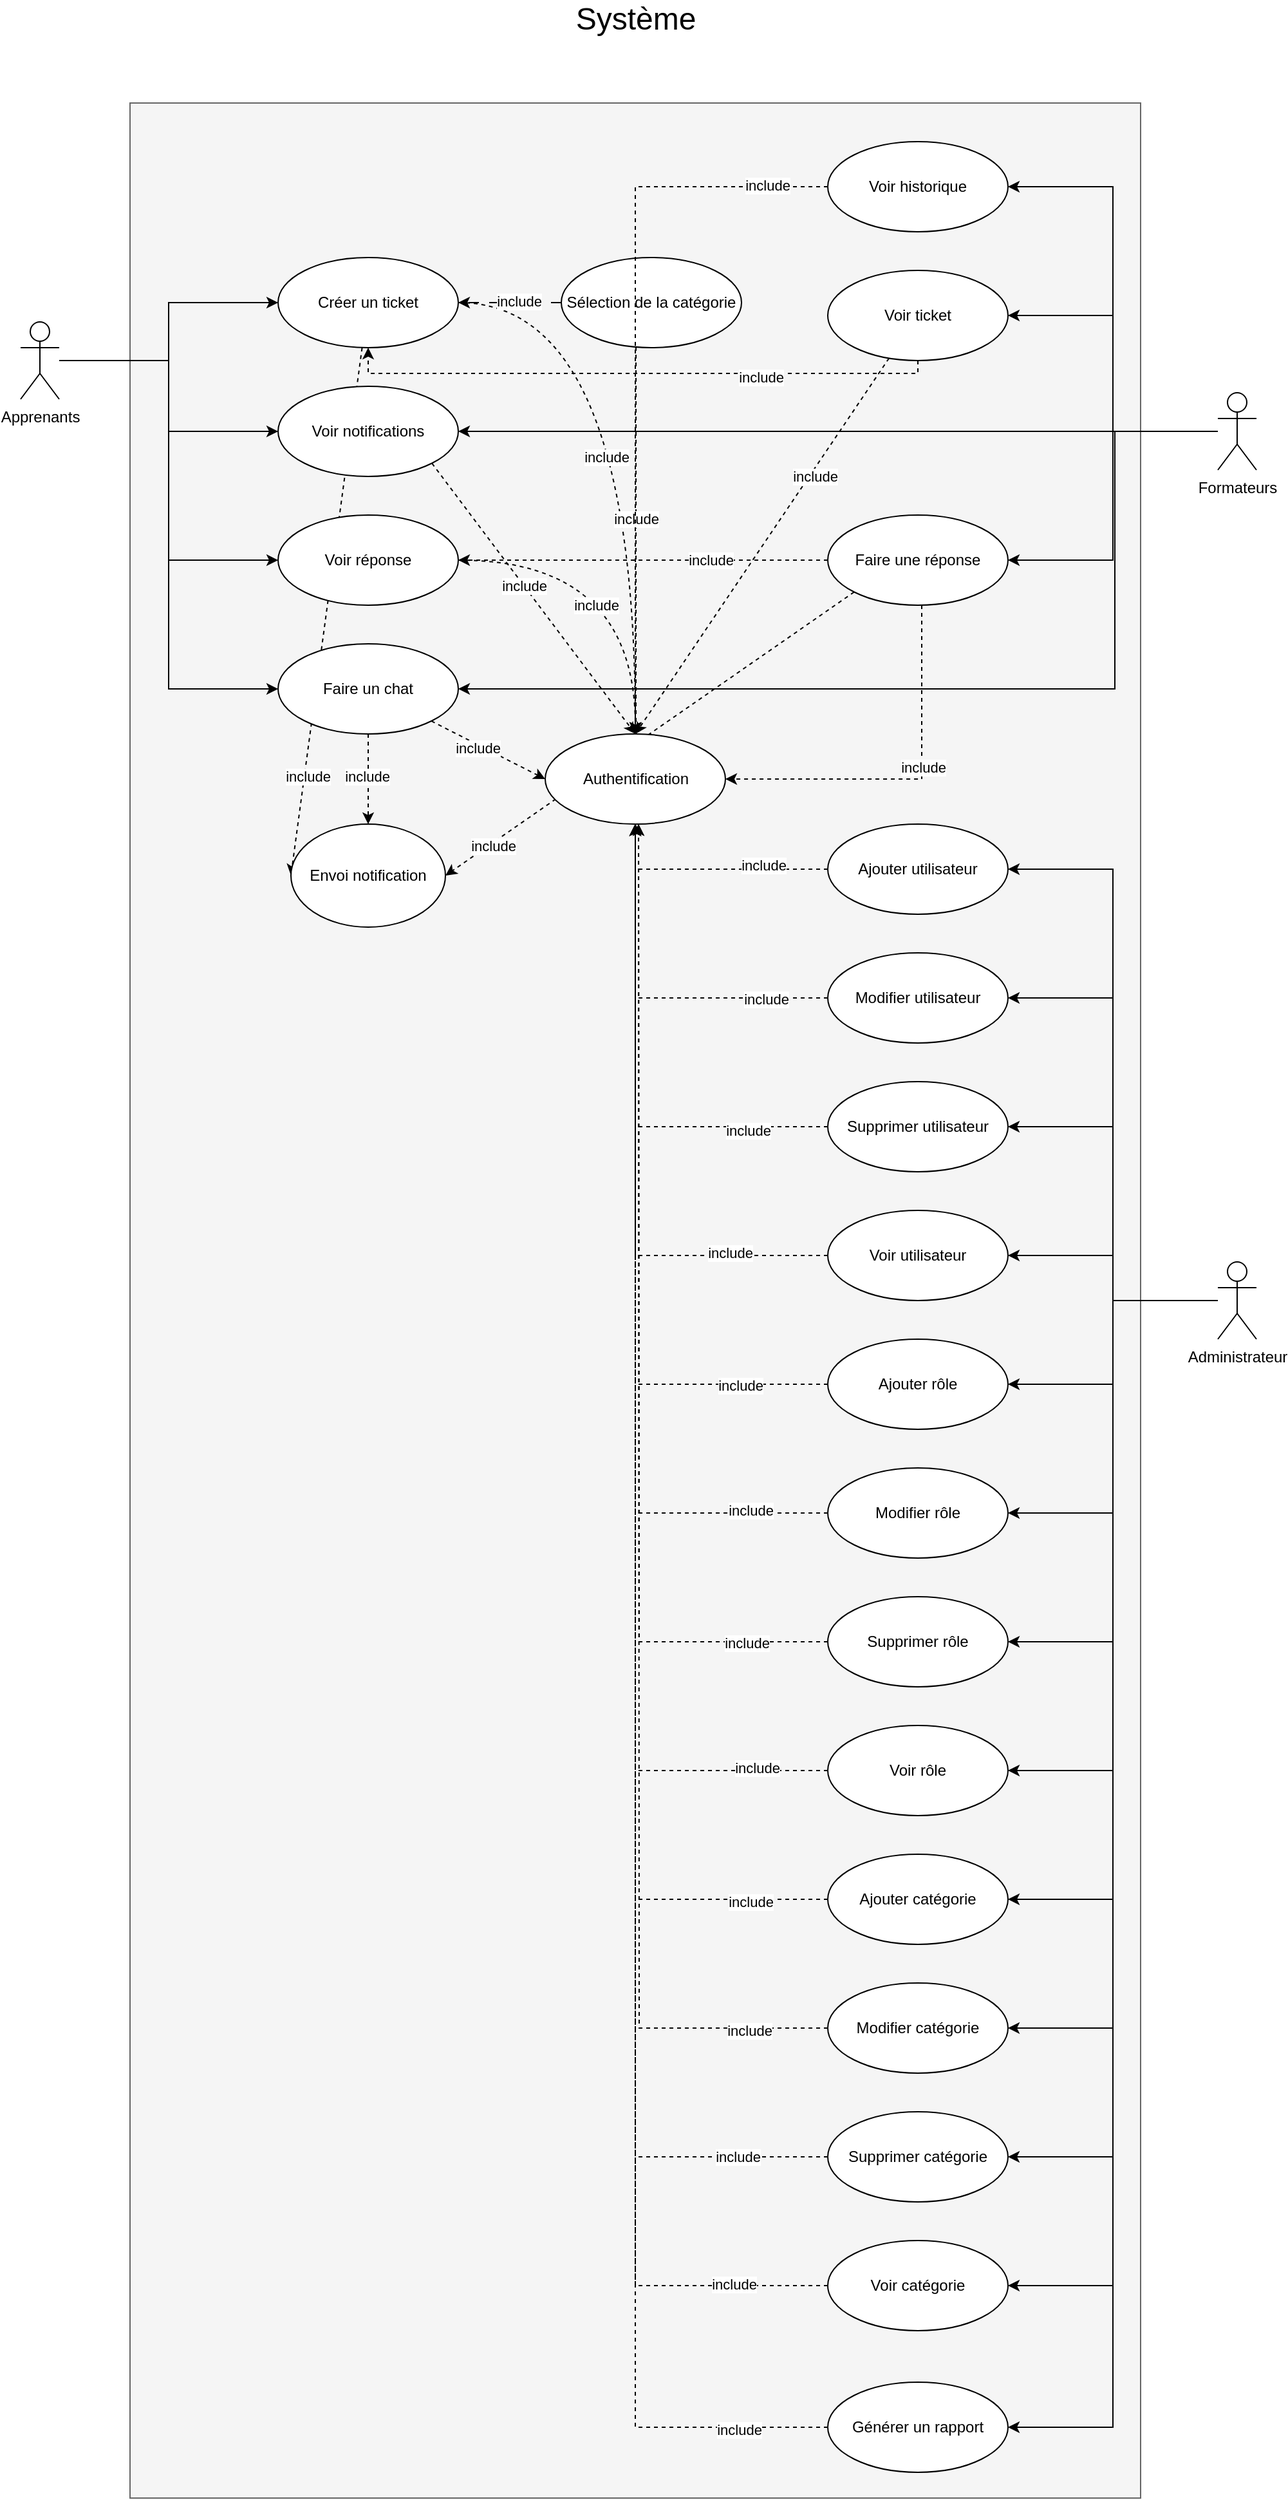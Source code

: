<mxfile version="24.7.7" pages="5">
  <diagram name="Cas d&#39;Utilisation" id="MkJy-6tMyBYRuLnFo7ph">
    <mxGraphModel dx="4550" dy="3464" grid="1" gridSize="10" guides="1" tooltips="1" connect="1" arrows="1" fold="1" page="1" pageScale="1" pageWidth="827" pageHeight="1169" math="0" shadow="0">
      <root>
        <mxCell id="0" />
        <mxCell id="1" parent="0" />
        <mxCell id="mF0SFKbHFRbHm3kyuKl--1" value="" style="rounded=0;whiteSpace=wrap;html=1;fillColor=#f5f5f5;fontColor=#333333;strokeColor=#666666;" vertex="1" parent="1">
          <mxGeometry x="135" y="-1010" width="785" height="1860" as="geometry" />
        </mxCell>
        <mxCell id="mF0SFKbHFRbHm3kyuKl--2" value="&lt;font style=&quot;font-size: 24px;&quot;&gt;Système&lt;/font&gt;" style="text;html=1;align=center;verticalAlign=middle;whiteSpace=wrap;rounded=0;" vertex="1" parent="1">
          <mxGeometry x="472.5" y="-1090" width="110" height="30" as="geometry" />
        </mxCell>
        <mxCell id="mF0SFKbHFRbHm3kyuKl--3" style="edgeStyle=orthogonalEdgeStyle;rounded=0;orthogonalLoop=1;jettySize=auto;html=1;" edge="1" parent="1" source="mF0SFKbHFRbHm3kyuKl--7" target="mF0SFKbHFRbHm3kyuKl--31">
          <mxGeometry relative="1" as="geometry" />
        </mxCell>
        <mxCell id="mF0SFKbHFRbHm3kyuKl--4" style="edgeStyle=orthogonalEdgeStyle;rounded=0;orthogonalLoop=1;jettySize=auto;html=1;" edge="1" parent="1" source="mF0SFKbHFRbHm3kyuKl--7" target="mF0SFKbHFRbHm3kyuKl--34">
          <mxGeometry relative="1" as="geometry" />
        </mxCell>
        <mxCell id="mF0SFKbHFRbHm3kyuKl--5" style="edgeStyle=orthogonalEdgeStyle;rounded=0;orthogonalLoop=1;jettySize=auto;html=1;entryX=0;entryY=0.5;entryDx=0;entryDy=0;" edge="1" parent="1" source="mF0SFKbHFRbHm3kyuKl--7" target="mF0SFKbHFRbHm3kyuKl--37">
          <mxGeometry relative="1" as="geometry" />
        </mxCell>
        <mxCell id="mF0SFKbHFRbHm3kyuKl--6" style="edgeStyle=orthogonalEdgeStyle;rounded=0;orthogonalLoop=1;jettySize=auto;html=1;entryX=0;entryY=0.5;entryDx=0;entryDy=0;" edge="1" parent="1" source="mF0SFKbHFRbHm3kyuKl--7" target="mF0SFKbHFRbHm3kyuKl--40">
          <mxGeometry relative="1" as="geometry" />
        </mxCell>
        <mxCell id="mF0SFKbHFRbHm3kyuKl--7" value="Apprenants" style="shape=umlActor;verticalLabelPosition=bottom;verticalAlign=top;html=1;outlineConnect=0;" vertex="1" parent="1">
          <mxGeometry x="50" y="-840" width="30" height="60" as="geometry" />
        </mxCell>
        <mxCell id="mF0SFKbHFRbHm3kyuKl--8" style="edgeStyle=orthogonalEdgeStyle;rounded=0;orthogonalLoop=1;jettySize=auto;html=1;entryX=1;entryY=0.5;entryDx=0;entryDy=0;" edge="1" parent="1" source="mF0SFKbHFRbHm3kyuKl--15" target="mF0SFKbHFRbHm3kyuKl--74">
          <mxGeometry relative="1" as="geometry" />
        </mxCell>
        <mxCell id="mF0SFKbHFRbHm3kyuKl--9" style="edgeStyle=orthogonalEdgeStyle;rounded=0;orthogonalLoop=1;jettySize=auto;html=1;entryX=1;entryY=0.5;entryDx=0;entryDy=0;" edge="1" parent="1" source="mF0SFKbHFRbHm3kyuKl--15" target="mF0SFKbHFRbHm3kyuKl--79">
          <mxGeometry relative="1" as="geometry" />
        </mxCell>
        <mxCell id="mF0SFKbHFRbHm3kyuKl--10" style="edgeStyle=orthogonalEdgeStyle;rounded=0;orthogonalLoop=1;jettySize=auto;html=1;" edge="1" parent="1" source="mF0SFKbHFRbHm3kyuKl--15" target="mF0SFKbHFRbHm3kyuKl--34">
          <mxGeometry relative="1" as="geometry" />
        </mxCell>
        <mxCell id="mF0SFKbHFRbHm3kyuKl--11" style="edgeStyle=orthogonalEdgeStyle;rounded=0;orthogonalLoop=1;jettySize=auto;html=1;entryX=1;entryY=0.5;entryDx=0;entryDy=0;" edge="1" parent="1" source="mF0SFKbHFRbHm3kyuKl--15" target="mF0SFKbHFRbHm3kyuKl--40">
          <mxGeometry relative="1" as="geometry">
            <Array as="points">
              <mxPoint x="900" y="-755" />
              <mxPoint x="900" y="-555" />
            </Array>
          </mxGeometry>
        </mxCell>
        <mxCell id="mF0SFKbHFRbHm3kyuKl--12" style="edgeStyle=orthogonalEdgeStyle;rounded=0;orthogonalLoop=1;jettySize=auto;html=1;entryX=1;entryY=0.5;entryDx=0;entryDy=0;" edge="1" parent="1" source="mF0SFKbHFRbHm3kyuKl--15" target="mF0SFKbHFRbHm3kyuKl--95">
          <mxGeometry relative="1" as="geometry" />
        </mxCell>
        <mxCell id="mF0SFKbHFRbHm3kyuKl--15" value="Formateurs" style="shape=umlActor;verticalLabelPosition=bottom;verticalAlign=top;html=1;outlineConnect=0;" vertex="1" parent="1">
          <mxGeometry x="980" y="-785" width="30" height="60" as="geometry" />
        </mxCell>
        <mxCell id="mF0SFKbHFRbHm3kyuKl--16" style="edgeStyle=orthogonalEdgeStyle;rounded=0;orthogonalLoop=1;jettySize=auto;html=1;entryX=1;entryY=0.5;entryDx=0;entryDy=0;" edge="1" parent="1" source="mF0SFKbHFRbHm3kyuKl--28" target="mF0SFKbHFRbHm3kyuKl--52">
          <mxGeometry relative="1" as="geometry" />
        </mxCell>
        <mxCell id="mF0SFKbHFRbHm3kyuKl--17" style="edgeStyle=orthogonalEdgeStyle;rounded=0;orthogonalLoop=1;jettySize=auto;html=1;entryX=1;entryY=0.5;entryDx=0;entryDy=0;" edge="1" parent="1" source="mF0SFKbHFRbHm3kyuKl--28" target="mF0SFKbHFRbHm3kyuKl--49">
          <mxGeometry relative="1" as="geometry" />
        </mxCell>
        <mxCell id="mF0SFKbHFRbHm3kyuKl--18" style="edgeStyle=orthogonalEdgeStyle;rounded=0;orthogonalLoop=1;jettySize=auto;html=1;entryX=1;entryY=0.5;entryDx=0;entryDy=0;" edge="1" parent="1" source="mF0SFKbHFRbHm3kyuKl--28" target="mF0SFKbHFRbHm3kyuKl--46">
          <mxGeometry relative="1" as="geometry" />
        </mxCell>
        <mxCell id="mF0SFKbHFRbHm3kyuKl--19" style="edgeStyle=orthogonalEdgeStyle;rounded=0;orthogonalLoop=1;jettySize=auto;html=1;entryX=1;entryY=0.5;entryDx=0;entryDy=0;" edge="1" parent="1" source="mF0SFKbHFRbHm3kyuKl--28" target="mF0SFKbHFRbHm3kyuKl--43">
          <mxGeometry relative="1" as="geometry" />
        </mxCell>
        <mxCell id="mF0SFKbHFRbHm3kyuKl--20" style="edgeStyle=orthogonalEdgeStyle;rounded=0;orthogonalLoop=1;jettySize=auto;html=1;entryX=1;entryY=0.5;entryDx=0;entryDy=0;" edge="1" parent="1" source="mF0SFKbHFRbHm3kyuKl--28" target="mF0SFKbHFRbHm3kyuKl--64">
          <mxGeometry relative="1" as="geometry" />
        </mxCell>
        <mxCell id="mF0SFKbHFRbHm3kyuKl--21" style="edgeStyle=orthogonalEdgeStyle;rounded=0;orthogonalLoop=1;jettySize=auto;html=1;entryX=1;entryY=0.5;entryDx=0;entryDy=0;" edge="1" parent="1" source="mF0SFKbHFRbHm3kyuKl--28" target="mF0SFKbHFRbHm3kyuKl--61">
          <mxGeometry relative="1" as="geometry" />
        </mxCell>
        <mxCell id="mF0SFKbHFRbHm3kyuKl--22" style="edgeStyle=orthogonalEdgeStyle;rounded=0;orthogonalLoop=1;jettySize=auto;html=1;entryX=1;entryY=0.5;entryDx=0;entryDy=0;" edge="1" parent="1" source="mF0SFKbHFRbHm3kyuKl--28" target="mF0SFKbHFRbHm3kyuKl--58">
          <mxGeometry relative="1" as="geometry" />
        </mxCell>
        <mxCell id="mF0SFKbHFRbHm3kyuKl--23" style="edgeStyle=orthogonalEdgeStyle;rounded=0;orthogonalLoop=1;jettySize=auto;html=1;entryX=1;entryY=0.5;entryDx=0;entryDy=0;" edge="1" parent="1" source="mF0SFKbHFRbHm3kyuKl--28" target="mF0SFKbHFRbHm3kyuKl--55">
          <mxGeometry relative="1" as="geometry" />
        </mxCell>
        <mxCell id="mF0SFKbHFRbHm3kyuKl--24" style="edgeStyle=orthogonalEdgeStyle;rounded=0;orthogonalLoop=1;jettySize=auto;html=1;entryX=1;entryY=0.5;entryDx=0;entryDy=0;" edge="1" parent="1" source="mF0SFKbHFRbHm3kyuKl--28" target="mF0SFKbHFRbHm3kyuKl--83">
          <mxGeometry relative="1" as="geometry" />
        </mxCell>
        <mxCell id="mF0SFKbHFRbHm3kyuKl--25" style="edgeStyle=orthogonalEdgeStyle;rounded=0;orthogonalLoop=1;jettySize=auto;html=1;entryX=1;entryY=0.5;entryDx=0;entryDy=0;" edge="1" parent="1" source="mF0SFKbHFRbHm3kyuKl--28" target="mF0SFKbHFRbHm3kyuKl--86">
          <mxGeometry relative="1" as="geometry" />
        </mxCell>
        <mxCell id="mF0SFKbHFRbHm3kyuKl--26" style="edgeStyle=orthogonalEdgeStyle;rounded=0;orthogonalLoop=1;jettySize=auto;html=1;entryX=1;entryY=0.5;entryDx=0;entryDy=0;" edge="1" parent="1" source="mF0SFKbHFRbHm3kyuKl--28" target="mF0SFKbHFRbHm3kyuKl--89">
          <mxGeometry relative="1" as="geometry" />
        </mxCell>
        <mxCell id="mF0SFKbHFRbHm3kyuKl--27" style="edgeStyle=orthogonalEdgeStyle;rounded=0;orthogonalLoop=1;jettySize=auto;html=1;entryX=1;entryY=0.5;entryDx=0;entryDy=0;" edge="1" parent="1" source="mF0SFKbHFRbHm3kyuKl--28" target="mF0SFKbHFRbHm3kyuKl--92">
          <mxGeometry relative="1" as="geometry" />
        </mxCell>
        <mxCell id="Leumuwfnb9KiehZdCaiH-3" style="edgeStyle=orthogonalEdgeStyle;rounded=0;orthogonalLoop=1;jettySize=auto;html=1;entryX=1;entryY=0.5;entryDx=0;entryDy=0;" edge="1" parent="1" source="mF0SFKbHFRbHm3kyuKl--28" target="Leumuwfnb9KiehZdCaiH-2">
          <mxGeometry relative="1" as="geometry" />
        </mxCell>
        <mxCell id="mF0SFKbHFRbHm3kyuKl--28" value="Administrateur" style="shape=umlActor;verticalLabelPosition=bottom;verticalAlign=top;html=1;outlineConnect=0;" vertex="1" parent="1">
          <mxGeometry x="980" y="-110" width="30" height="60" as="geometry" />
        </mxCell>
        <mxCell id="mF0SFKbHFRbHm3kyuKl--29" style="rounded=0;orthogonalLoop=1;jettySize=auto;html=1;entryX=0.5;entryY=0;entryDx=0;entryDy=0;edgeStyle=orthogonalEdgeStyle;curved=1;dashed=1;" edge="1" parent="1" source="mF0SFKbHFRbHm3kyuKl--31" target="mF0SFKbHFRbHm3kyuKl--80">
          <mxGeometry relative="1" as="geometry" />
        </mxCell>
        <mxCell id="mF0SFKbHFRbHm3kyuKl--30" value="include" style="edgeLabel;html=1;align=center;verticalAlign=middle;resizable=0;points=[];" vertex="1" connectable="0" parent="mF0SFKbHFRbHm3kyuKl--29">
          <mxGeometry x="0.089" y="-23" relative="1" as="geometry">
            <mxPoint as="offset" />
          </mxGeometry>
        </mxCell>
        <mxCell id="Leumuwfnb9KiehZdCaiH-8" style="rounded=0;orthogonalLoop=1;jettySize=auto;html=1;entryX=0;entryY=0.5;entryDx=0;entryDy=0;dashed=1;" edge="1" parent="1" source="mF0SFKbHFRbHm3kyuKl--31" target="Leumuwfnb9KiehZdCaiH-1">
          <mxGeometry relative="1" as="geometry" />
        </mxCell>
        <mxCell id="Leumuwfnb9KiehZdCaiH-11" value="include" style="edgeLabel;html=1;align=center;verticalAlign=middle;resizable=0;points=[];" vertex="1" connectable="0" parent="Leumuwfnb9KiehZdCaiH-8">
          <mxGeometry x="0.621" y="2" relative="1" as="geometry">
            <mxPoint as="offset" />
          </mxGeometry>
        </mxCell>
        <mxCell id="mF0SFKbHFRbHm3kyuKl--31" value="Créer un ticket" style="ellipse;whiteSpace=wrap;html=1;" vertex="1" parent="1">
          <mxGeometry x="250" y="-890" width="140" height="70" as="geometry" />
        </mxCell>
        <mxCell id="mF0SFKbHFRbHm3kyuKl--32" style="rounded=0;orthogonalLoop=1;jettySize=auto;html=1;entryX=0.5;entryY=0;entryDx=0;entryDy=0;exitX=1;exitY=1;exitDx=0;exitDy=0;dashed=1;" edge="1" parent="1" source="mF0SFKbHFRbHm3kyuKl--34" target="mF0SFKbHFRbHm3kyuKl--80">
          <mxGeometry relative="1" as="geometry" />
        </mxCell>
        <mxCell id="mF0SFKbHFRbHm3kyuKl--33" value="include" style="edgeLabel;html=1;align=center;verticalAlign=middle;resizable=0;points=[];" vertex="1" connectable="0" parent="mF0SFKbHFRbHm3kyuKl--32">
          <mxGeometry x="-0.097" relative="1" as="geometry">
            <mxPoint as="offset" />
          </mxGeometry>
        </mxCell>
        <mxCell id="mF0SFKbHFRbHm3kyuKl--34" value="Voir notifications" style="ellipse;whiteSpace=wrap;html=1;" vertex="1" parent="1">
          <mxGeometry x="250" y="-790" width="140" height="70" as="geometry" />
        </mxCell>
        <mxCell id="mF0SFKbHFRbHm3kyuKl--35" style="edgeStyle=orthogonalEdgeStyle;rounded=0;orthogonalLoop=1;jettySize=auto;html=1;dashed=1;curved=1;" edge="1" parent="1" source="mF0SFKbHFRbHm3kyuKl--37" target="mF0SFKbHFRbHm3kyuKl--80">
          <mxGeometry relative="1" as="geometry" />
        </mxCell>
        <mxCell id="mF0SFKbHFRbHm3kyuKl--36" value="include" style="edgeLabel;html=1;align=center;verticalAlign=middle;resizable=0;points=[];" vertex="1" connectable="0" parent="mF0SFKbHFRbHm3kyuKl--35">
          <mxGeometry x="0.266" y="-31" relative="1" as="geometry">
            <mxPoint as="offset" />
          </mxGeometry>
        </mxCell>
        <mxCell id="mF0SFKbHFRbHm3kyuKl--37" value="Voir réponse" style="ellipse;whiteSpace=wrap;html=1;" vertex="1" parent="1">
          <mxGeometry x="250" y="-690" width="140" height="70" as="geometry" />
        </mxCell>
        <mxCell id="mF0SFKbHFRbHm3kyuKl--38" style="rounded=0;orthogonalLoop=1;jettySize=auto;html=1;entryX=0;entryY=0.5;entryDx=0;entryDy=0;dashed=1;" edge="1" parent="1" source="mF0SFKbHFRbHm3kyuKl--40" target="mF0SFKbHFRbHm3kyuKl--80">
          <mxGeometry relative="1" as="geometry" />
        </mxCell>
        <mxCell id="mF0SFKbHFRbHm3kyuKl--39" value="include" style="edgeLabel;html=1;align=center;verticalAlign=middle;resizable=0;points=[];" vertex="1" connectable="0" parent="mF0SFKbHFRbHm3kyuKl--38">
          <mxGeometry x="-0.171" y="-2" relative="1" as="geometry">
            <mxPoint as="offset" />
          </mxGeometry>
        </mxCell>
        <mxCell id="Leumuwfnb9KiehZdCaiH-7" style="edgeStyle=orthogonalEdgeStyle;rounded=0;orthogonalLoop=1;jettySize=auto;html=1;entryX=0.5;entryY=0;entryDx=0;entryDy=0;dashed=1;" edge="1" parent="1" source="mF0SFKbHFRbHm3kyuKl--40" target="Leumuwfnb9KiehZdCaiH-1">
          <mxGeometry relative="1" as="geometry" />
        </mxCell>
        <mxCell id="Leumuwfnb9KiehZdCaiH-10" value="include" style="edgeLabel;html=1;align=center;verticalAlign=middle;resizable=0;points=[];" vertex="1" connectable="0" parent="Leumuwfnb9KiehZdCaiH-7">
          <mxGeometry x="-0.067" y="-1" relative="1" as="geometry">
            <mxPoint as="offset" />
          </mxGeometry>
        </mxCell>
        <mxCell id="mF0SFKbHFRbHm3kyuKl--40" value="Faire un chat" style="ellipse;whiteSpace=wrap;html=1;" vertex="1" parent="1">
          <mxGeometry x="250" y="-590" width="140" height="70" as="geometry" />
        </mxCell>
        <mxCell id="mF0SFKbHFRbHm3kyuKl--41" style="edgeStyle=orthogonalEdgeStyle;rounded=0;orthogonalLoop=1;jettySize=auto;html=1;entryX=0.5;entryY=1;entryDx=0;entryDy=0;dashed=1;" edge="1" parent="1" source="mF0SFKbHFRbHm3kyuKl--43" target="mF0SFKbHFRbHm3kyuKl--80">
          <mxGeometry relative="1" as="geometry" />
        </mxCell>
        <mxCell id="mF0SFKbHFRbHm3kyuKl--42" value="include" style="edgeLabel;html=1;align=center;verticalAlign=middle;resizable=0;points=[];" vertex="1" connectable="0" parent="mF0SFKbHFRbHm3kyuKl--41">
          <mxGeometry x="-0.766" relative="1" as="geometry">
            <mxPoint y="1" as="offset" />
          </mxGeometry>
        </mxCell>
        <mxCell id="mF0SFKbHFRbHm3kyuKl--43" value="Ajouter&amp;nbsp;rôle" style="ellipse;whiteSpace=wrap;html=1;" vertex="1" parent="1">
          <mxGeometry x="677" y="-50" width="140" height="70" as="geometry" />
        </mxCell>
        <mxCell id="mF0SFKbHFRbHm3kyuKl--44" style="edgeStyle=orthogonalEdgeStyle;rounded=0;orthogonalLoop=1;jettySize=auto;html=1;dashed=1;" edge="1" parent="1" source="mF0SFKbHFRbHm3kyuKl--46" target="mF0SFKbHFRbHm3kyuKl--80">
          <mxGeometry relative="1" as="geometry" />
        </mxCell>
        <mxCell id="mF0SFKbHFRbHm3kyuKl--45" value="include" style="edgeLabel;html=1;align=center;verticalAlign=middle;resizable=0;points=[];" vertex="1" connectable="0" parent="mF0SFKbHFRbHm3kyuKl--44">
          <mxGeometry x="-0.823" y="-2" relative="1" as="geometry">
            <mxPoint as="offset" />
          </mxGeometry>
        </mxCell>
        <mxCell id="mF0SFKbHFRbHm3kyuKl--46" value="Modifier&amp;nbsp;rôle" style="ellipse;whiteSpace=wrap;html=1;" vertex="1" parent="1">
          <mxGeometry x="677" y="50" width="140" height="70" as="geometry" />
        </mxCell>
        <mxCell id="mF0SFKbHFRbHm3kyuKl--47" style="edgeStyle=orthogonalEdgeStyle;rounded=0;orthogonalLoop=1;jettySize=auto;html=1;dashed=1;" edge="1" parent="1" source="mF0SFKbHFRbHm3kyuKl--49">
          <mxGeometry relative="1" as="geometry">
            <mxPoint x="530" y="-450" as="targetPoint" />
          </mxGeometry>
        </mxCell>
        <mxCell id="mF0SFKbHFRbHm3kyuKl--48" value="include" style="edgeLabel;html=1;align=center;verticalAlign=middle;resizable=0;points=[];" vertex="1" connectable="0" parent="mF0SFKbHFRbHm3kyuKl--47">
          <mxGeometry x="-0.838" relative="1" as="geometry">
            <mxPoint y="1" as="offset" />
          </mxGeometry>
        </mxCell>
        <mxCell id="mF0SFKbHFRbHm3kyuKl--49" value="Supprimer&amp;nbsp;rôle" style="ellipse;whiteSpace=wrap;html=1;" vertex="1" parent="1">
          <mxGeometry x="677" y="150" width="140" height="70" as="geometry" />
        </mxCell>
        <mxCell id="mF0SFKbHFRbHm3kyuKl--50" style="edgeStyle=orthogonalEdgeStyle;rounded=0;orthogonalLoop=1;jettySize=auto;html=1;entryX=0.5;entryY=1;entryDx=0;entryDy=0;dashed=1;" edge="1" parent="1" source="mF0SFKbHFRbHm3kyuKl--52" target="mF0SFKbHFRbHm3kyuKl--80">
          <mxGeometry relative="1" as="geometry" />
        </mxCell>
        <mxCell id="mF0SFKbHFRbHm3kyuKl--51" value="include" style="edgeLabel;html=1;align=center;verticalAlign=middle;resizable=0;points=[];" vertex="1" connectable="0" parent="mF0SFKbHFRbHm3kyuKl--50">
          <mxGeometry x="-0.874" y="-2" relative="1" as="geometry">
            <mxPoint as="offset" />
          </mxGeometry>
        </mxCell>
        <mxCell id="mF0SFKbHFRbHm3kyuKl--52" value="Voir rôle" style="ellipse;whiteSpace=wrap;html=1;" vertex="1" parent="1">
          <mxGeometry x="677" y="250" width="140" height="70" as="geometry" />
        </mxCell>
        <mxCell id="mF0SFKbHFRbHm3kyuKl--53" style="edgeStyle=orthogonalEdgeStyle;rounded=0;orthogonalLoop=1;jettySize=auto;html=1;entryX=0.5;entryY=1;entryDx=0;entryDy=0;dashed=1;" edge="1" parent="1" source="mF0SFKbHFRbHm3kyuKl--55" target="mF0SFKbHFRbHm3kyuKl--80">
          <mxGeometry relative="1" as="geometry" />
        </mxCell>
        <mxCell id="mF0SFKbHFRbHm3kyuKl--54" value="include" style="edgeLabel;html=1;align=center;verticalAlign=middle;resizable=0;points=[];" vertex="1" connectable="0" parent="mF0SFKbHFRbHm3kyuKl--53">
          <mxGeometry x="-0.45" y="-3" relative="1" as="geometry">
            <mxPoint as="offset" />
          </mxGeometry>
        </mxCell>
        <mxCell id="mF0SFKbHFRbHm3kyuKl--55" value="Ajouter utilisateur" style="ellipse;whiteSpace=wrap;html=1;" vertex="1" parent="1">
          <mxGeometry x="677" y="-450" width="140" height="70" as="geometry" />
        </mxCell>
        <mxCell id="mF0SFKbHFRbHm3kyuKl--56" style="edgeStyle=orthogonalEdgeStyle;rounded=0;orthogonalLoop=1;jettySize=auto;html=1;entryX=0.5;entryY=1;entryDx=0;entryDy=0;dashed=1;" edge="1" parent="1" source="mF0SFKbHFRbHm3kyuKl--58" target="mF0SFKbHFRbHm3kyuKl--80">
          <mxGeometry relative="1" as="geometry" />
        </mxCell>
        <mxCell id="mF0SFKbHFRbHm3kyuKl--57" value="include" style="edgeLabel;html=1;align=center;verticalAlign=middle;resizable=0;points=[];" vertex="1" connectable="0" parent="mF0SFKbHFRbHm3kyuKl--56">
          <mxGeometry x="-0.661" relative="1" as="geometry">
            <mxPoint y="1" as="offset" />
          </mxGeometry>
        </mxCell>
        <mxCell id="mF0SFKbHFRbHm3kyuKl--58" value="Modifier utilisateur" style="ellipse;whiteSpace=wrap;html=1;" vertex="1" parent="1">
          <mxGeometry x="677" y="-350" width="140" height="70" as="geometry" />
        </mxCell>
        <mxCell id="mF0SFKbHFRbHm3kyuKl--59" style="edgeStyle=orthogonalEdgeStyle;rounded=0;orthogonalLoop=1;jettySize=auto;html=1;entryX=0.5;entryY=1;entryDx=0;entryDy=0;dashed=1;" edge="1" parent="1" source="mF0SFKbHFRbHm3kyuKl--61" target="mF0SFKbHFRbHm3kyuKl--80">
          <mxGeometry relative="1" as="geometry" />
        </mxCell>
        <mxCell id="mF0SFKbHFRbHm3kyuKl--60" value="include" style="edgeLabel;html=1;align=center;verticalAlign=middle;resizable=0;points=[];" vertex="1" connectable="0" parent="mF0SFKbHFRbHm3kyuKl--59">
          <mxGeometry x="-0.677" y="3" relative="1" as="geometry">
            <mxPoint as="offset" />
          </mxGeometry>
        </mxCell>
        <mxCell id="mF0SFKbHFRbHm3kyuKl--61" value="Supprimer utilisateur" style="ellipse;whiteSpace=wrap;html=1;" vertex="1" parent="1">
          <mxGeometry x="677" y="-250" width="140" height="70" as="geometry" />
        </mxCell>
        <mxCell id="mF0SFKbHFRbHm3kyuKl--62" style="edgeStyle=orthogonalEdgeStyle;rounded=0;orthogonalLoop=1;jettySize=auto;html=1;entryX=0.5;entryY=1;entryDx=0;entryDy=0;dashed=1;" edge="1" parent="1" source="mF0SFKbHFRbHm3kyuKl--64" target="mF0SFKbHFRbHm3kyuKl--80">
          <mxGeometry relative="1" as="geometry" />
        </mxCell>
        <mxCell id="mF0SFKbHFRbHm3kyuKl--63" value="include" style="edgeLabel;html=1;align=center;verticalAlign=middle;resizable=0;points=[];" vertex="1" connectable="0" parent="mF0SFKbHFRbHm3kyuKl--62">
          <mxGeometry x="-0.687" y="-2" relative="1" as="geometry">
            <mxPoint as="offset" />
          </mxGeometry>
        </mxCell>
        <mxCell id="mF0SFKbHFRbHm3kyuKl--64" value="Voir utilisateur" style="ellipse;whiteSpace=wrap;html=1;" vertex="1" parent="1">
          <mxGeometry x="677" y="-150" width="140" height="70" as="geometry" />
        </mxCell>
        <mxCell id="mF0SFKbHFRbHm3kyuKl--65" style="edgeStyle=orthogonalEdgeStyle;rounded=0;orthogonalLoop=1;jettySize=auto;html=1;dashed=1;" edge="1" parent="1" source="mF0SFKbHFRbHm3kyuKl--69" target="mF0SFKbHFRbHm3kyuKl--80">
          <mxGeometry relative="1" as="geometry">
            <Array as="points">
              <mxPoint x="528" y="-740" />
              <mxPoint x="528" y="-740" />
            </Array>
          </mxGeometry>
        </mxCell>
        <mxCell id="mF0SFKbHFRbHm3kyuKl--66" value="include" style="edgeLabel;html=1;align=center;verticalAlign=middle;resizable=0;points=[];" vertex="1" connectable="0" parent="mF0SFKbHFRbHm3kyuKl--65">
          <mxGeometry x="-0.114" relative="1" as="geometry">
            <mxPoint as="offset" />
          </mxGeometry>
        </mxCell>
        <mxCell id="mF0SFKbHFRbHm3kyuKl--67" style="edgeStyle=orthogonalEdgeStyle;rounded=0;orthogonalLoop=1;jettySize=auto;html=1;dashed=1;dashPattern=8 8;" edge="1" parent="1" source="mF0SFKbHFRbHm3kyuKl--69" target="mF0SFKbHFRbHm3kyuKl--31">
          <mxGeometry relative="1" as="geometry" />
        </mxCell>
        <mxCell id="mF0SFKbHFRbHm3kyuKl--68" value="include" style="edgeLabel;html=1;align=center;verticalAlign=middle;resizable=0;points=[];" vertex="1" connectable="0" parent="mF0SFKbHFRbHm3kyuKl--67">
          <mxGeometry x="-0.175" y="-1" relative="1" as="geometry">
            <mxPoint as="offset" />
          </mxGeometry>
        </mxCell>
        <mxCell id="mF0SFKbHFRbHm3kyuKl--69" value="Sélection de la catégorie" style="ellipse;whiteSpace=wrap;html=1;" vertex="1" parent="1">
          <mxGeometry x="470" y="-890" width="140" height="70" as="geometry" />
        </mxCell>
        <mxCell id="mF0SFKbHFRbHm3kyuKl--70" style="rounded=0;orthogonalLoop=1;jettySize=auto;html=1;entryX=0.5;entryY=0;entryDx=0;entryDy=0;dashed=1;" edge="1" parent="1" source="mF0SFKbHFRbHm3kyuKl--74" target="mF0SFKbHFRbHm3kyuKl--80">
          <mxGeometry relative="1" as="geometry" />
        </mxCell>
        <mxCell id="mF0SFKbHFRbHm3kyuKl--71" value="include" style="edgeLabel;html=1;align=center;verticalAlign=middle;resizable=0;points=[];" vertex="1" connectable="0" parent="mF0SFKbHFRbHm3kyuKl--70">
          <mxGeometry x="-0.383" y="3" relative="1" as="geometry">
            <mxPoint as="offset" />
          </mxGeometry>
        </mxCell>
        <mxCell id="mF0SFKbHFRbHm3kyuKl--72" style="edgeStyle=orthogonalEdgeStyle;rounded=0;orthogonalLoop=1;jettySize=auto;html=1;entryX=0.5;entryY=1;entryDx=0;entryDy=0;exitX=0.5;exitY=1;exitDx=0;exitDy=0;dashed=1;" edge="1" parent="1" source="mF0SFKbHFRbHm3kyuKl--74" target="mF0SFKbHFRbHm3kyuKl--31">
          <mxGeometry relative="1" as="geometry">
            <Array as="points">
              <mxPoint x="747" y="-800" />
              <mxPoint x="320" y="-800" />
            </Array>
          </mxGeometry>
        </mxCell>
        <mxCell id="mF0SFKbHFRbHm3kyuKl--73" value="include" style="edgeLabel;html=1;align=center;verticalAlign=middle;resizable=0;points=[];" vertex="1" connectable="0" parent="mF0SFKbHFRbHm3kyuKl--72">
          <mxGeometry x="-0.423" y="3" relative="1" as="geometry">
            <mxPoint as="offset" />
          </mxGeometry>
        </mxCell>
        <mxCell id="mF0SFKbHFRbHm3kyuKl--74" value="Voir ticket" style="ellipse;whiteSpace=wrap;html=1;" vertex="1" parent="1">
          <mxGeometry x="677" y="-880" width="140" height="70" as="geometry" />
        </mxCell>
        <mxCell id="mF0SFKbHFRbHm3kyuKl--75" style="edgeStyle=orthogonalEdgeStyle;rounded=0;orthogonalLoop=1;jettySize=auto;html=1;entryX=1;entryY=0.5;entryDx=0;entryDy=0;dashed=1;" edge="1" parent="1" source="mF0SFKbHFRbHm3kyuKl--79" target="mF0SFKbHFRbHm3kyuKl--80">
          <mxGeometry relative="1" as="geometry">
            <Array as="points">
              <mxPoint x="750" y="-485" />
            </Array>
          </mxGeometry>
        </mxCell>
        <mxCell id="mF0SFKbHFRbHm3kyuKl--76" value="include" style="edgeLabel;html=1;align=center;verticalAlign=middle;resizable=0;points=[];" vertex="1" connectable="0" parent="mF0SFKbHFRbHm3kyuKl--75">
          <mxGeometry x="-0.127" y="1" relative="1" as="geometry">
            <mxPoint as="offset" />
          </mxGeometry>
        </mxCell>
        <mxCell id="mF0SFKbHFRbHm3kyuKl--77" style="edgeStyle=orthogonalEdgeStyle;rounded=0;orthogonalLoop=1;jettySize=auto;html=1;entryX=1;entryY=0.5;entryDx=0;entryDy=0;dashed=1;" edge="1" parent="1" source="mF0SFKbHFRbHm3kyuKl--79" target="mF0SFKbHFRbHm3kyuKl--37">
          <mxGeometry relative="1" as="geometry" />
        </mxCell>
        <mxCell id="mF0SFKbHFRbHm3kyuKl--78" value="include" style="edgeLabel;html=1;align=center;verticalAlign=middle;resizable=0;points=[];" vertex="1" connectable="0" parent="mF0SFKbHFRbHm3kyuKl--77">
          <mxGeometry x="-0.366" relative="1" as="geometry">
            <mxPoint as="offset" />
          </mxGeometry>
        </mxCell>
        <mxCell id="Leumuwfnb9KiehZdCaiH-6" style="rounded=0;orthogonalLoop=1;jettySize=auto;html=1;exitX=0;exitY=1;exitDx=0;exitDy=0;entryX=1;entryY=0.5;entryDx=0;entryDy=0;dashed=1;" edge="1" parent="1" source="mF0SFKbHFRbHm3kyuKl--79" target="Leumuwfnb9KiehZdCaiH-1">
          <mxGeometry relative="1" as="geometry" />
        </mxCell>
        <mxCell id="Leumuwfnb9KiehZdCaiH-9" value="include" style="edgeLabel;html=1;align=center;verticalAlign=middle;resizable=0;points=[];" vertex="1" connectable="0" parent="Leumuwfnb9KiehZdCaiH-6">
          <mxGeometry x="0.774" y="2" relative="1" as="geometry">
            <mxPoint as="offset" />
          </mxGeometry>
        </mxCell>
        <mxCell id="mF0SFKbHFRbHm3kyuKl--79" value="Faire une réponse" style="ellipse;whiteSpace=wrap;html=1;" vertex="1" parent="1">
          <mxGeometry x="677" y="-690" width="140" height="70" as="geometry" />
        </mxCell>
        <mxCell id="mF0SFKbHFRbHm3kyuKl--80" value="Authentification" style="ellipse;whiteSpace=wrap;html=1;" vertex="1" parent="1">
          <mxGeometry x="457.5" y="-520" width="140" height="70" as="geometry" />
        </mxCell>
        <mxCell id="mF0SFKbHFRbHm3kyuKl--81" style="edgeStyle=orthogonalEdgeStyle;rounded=0;orthogonalLoop=1;jettySize=auto;html=1;entryX=0.5;entryY=1;entryDx=0;entryDy=0;dashed=1;" edge="1" parent="1" source="mF0SFKbHFRbHm3kyuKl--83" target="mF0SFKbHFRbHm3kyuKl--80">
          <mxGeometry relative="1" as="geometry" />
        </mxCell>
        <mxCell id="mF0SFKbHFRbHm3kyuKl--82" value="include" style="edgeLabel;html=1;align=center;verticalAlign=middle;resizable=0;points=[];" vertex="1" connectable="0" parent="mF0SFKbHFRbHm3kyuKl--81">
          <mxGeometry x="-0.878" y="2" relative="1" as="geometry">
            <mxPoint as="offset" />
          </mxGeometry>
        </mxCell>
        <mxCell id="mF0SFKbHFRbHm3kyuKl--83" value="Ajouter&amp;nbsp;catégorie" style="ellipse;whiteSpace=wrap;html=1;" vertex="1" parent="1">
          <mxGeometry x="677" y="350" width="140" height="70" as="geometry" />
        </mxCell>
        <mxCell id="mF0SFKbHFRbHm3kyuKl--84" style="edgeStyle=orthogonalEdgeStyle;rounded=0;orthogonalLoop=1;jettySize=auto;html=1;dashed=1;" edge="1" parent="1" source="mF0SFKbHFRbHm3kyuKl--86">
          <mxGeometry relative="1" as="geometry">
            <mxPoint x="530" y="-450" as="targetPoint" />
          </mxGeometry>
        </mxCell>
        <mxCell id="mF0SFKbHFRbHm3kyuKl--85" value="include" style="edgeLabel;html=1;align=center;verticalAlign=middle;resizable=0;points=[];" vertex="1" connectable="0" parent="mF0SFKbHFRbHm3kyuKl--84">
          <mxGeometry x="-0.887" y="2" relative="1" as="geometry">
            <mxPoint as="offset" />
          </mxGeometry>
        </mxCell>
        <mxCell id="mF0SFKbHFRbHm3kyuKl--86" value="Modifier catégorie" style="ellipse;whiteSpace=wrap;html=1;" vertex="1" parent="1">
          <mxGeometry x="677" y="450" width="140" height="70" as="geometry" />
        </mxCell>
        <mxCell id="mF0SFKbHFRbHm3kyuKl--87" style="edgeStyle=orthogonalEdgeStyle;rounded=0;orthogonalLoop=1;jettySize=auto;html=1;entryX=0.5;entryY=1;entryDx=0;entryDy=0;dashed=1;" edge="1" parent="1" source="mF0SFKbHFRbHm3kyuKl--89" target="mF0SFKbHFRbHm3kyuKl--80">
          <mxGeometry relative="1" as="geometry" />
        </mxCell>
        <mxCell id="mF0SFKbHFRbHm3kyuKl--88" value="include" style="edgeLabel;html=1;align=center;verticalAlign=middle;resizable=0;points=[];" vertex="1" connectable="0" parent="mF0SFKbHFRbHm3kyuKl--87">
          <mxGeometry x="-0.881" relative="1" as="geometry">
            <mxPoint as="offset" />
          </mxGeometry>
        </mxCell>
        <mxCell id="mF0SFKbHFRbHm3kyuKl--89" value="Supprimer catégorie" style="ellipse;whiteSpace=wrap;html=1;" vertex="1" parent="1">
          <mxGeometry x="677" y="550" width="140" height="70" as="geometry" />
        </mxCell>
        <mxCell id="mF0SFKbHFRbHm3kyuKl--90" style="edgeStyle=orthogonalEdgeStyle;rounded=0;orthogonalLoop=1;jettySize=auto;html=1;entryX=0.5;entryY=1;entryDx=0;entryDy=0;dashed=1;" edge="1" parent="1" source="mF0SFKbHFRbHm3kyuKl--92" target="mF0SFKbHFRbHm3kyuKl--80">
          <mxGeometry relative="1" as="geometry" />
        </mxCell>
        <mxCell id="mF0SFKbHFRbHm3kyuKl--91" value="include" style="edgeLabel;html=1;align=center;verticalAlign=middle;resizable=0;points=[];" vertex="1" connectable="0" parent="mF0SFKbHFRbHm3kyuKl--90">
          <mxGeometry x="-0.886" y="-1" relative="1" as="geometry">
            <mxPoint as="offset" />
          </mxGeometry>
        </mxCell>
        <mxCell id="mF0SFKbHFRbHm3kyuKl--92" value="Voir catégorie" style="ellipse;whiteSpace=wrap;html=1;" vertex="1" parent="1">
          <mxGeometry x="677" y="650" width="140" height="70" as="geometry" />
        </mxCell>
        <mxCell id="mF0SFKbHFRbHm3kyuKl--93" style="edgeStyle=orthogonalEdgeStyle;rounded=0;orthogonalLoop=1;jettySize=auto;html=1;entryX=0.5;entryY=0;entryDx=0;entryDy=0;dashed=1;" edge="1" parent="1" source="mF0SFKbHFRbHm3kyuKl--95" target="mF0SFKbHFRbHm3kyuKl--80">
          <mxGeometry relative="1" as="geometry" />
        </mxCell>
        <mxCell id="mF0SFKbHFRbHm3kyuKl--94" value="include" style="edgeLabel;html=1;align=center;verticalAlign=middle;resizable=0;points=[];" vertex="1" connectable="0" parent="mF0SFKbHFRbHm3kyuKl--93">
          <mxGeometry x="-0.837" y="-1" relative="1" as="geometry">
            <mxPoint as="offset" />
          </mxGeometry>
        </mxCell>
        <mxCell id="mF0SFKbHFRbHm3kyuKl--95" value="Voir historique" style="ellipse;whiteSpace=wrap;html=1;" vertex="1" parent="1">
          <mxGeometry x="677" y="-980" width="140" height="70" as="geometry" />
        </mxCell>
        <mxCell id="Leumuwfnb9KiehZdCaiH-1" value="Envoi notification" style="ellipse;whiteSpace=wrap;html=1;" vertex="1" parent="1">
          <mxGeometry x="260" y="-450" width="120" height="80" as="geometry" />
        </mxCell>
        <mxCell id="Leumuwfnb9KiehZdCaiH-4" style="edgeStyle=orthogonalEdgeStyle;rounded=0;orthogonalLoop=1;jettySize=auto;html=1;entryX=0.5;entryY=1;entryDx=0;entryDy=0;dashed=1;" edge="1" parent="1" source="Leumuwfnb9KiehZdCaiH-2" target="mF0SFKbHFRbHm3kyuKl--80">
          <mxGeometry relative="1" as="geometry" />
        </mxCell>
        <mxCell id="Leumuwfnb9KiehZdCaiH-5" value="include" style="edgeLabel;html=1;align=center;verticalAlign=middle;resizable=0;points=[];" vertex="1" connectable="0" parent="Leumuwfnb9KiehZdCaiH-4">
          <mxGeometry x="-0.9" y="2" relative="1" as="geometry">
            <mxPoint as="offset" />
          </mxGeometry>
        </mxCell>
        <mxCell id="Leumuwfnb9KiehZdCaiH-2" value="Générer un rapport" style="ellipse;whiteSpace=wrap;html=1;" vertex="1" parent="1">
          <mxGeometry x="677" y="760" width="140" height="70" as="geometry" />
        </mxCell>
      </root>
    </mxGraphModel>
  </diagram>
  <diagram id="tCt0kMa-uhs3J7lHPsY3" name="Séquence authentification">
    <mxGraphModel dx="2100" dy="1044" grid="1" gridSize="10" guides="1" tooltips="1" connect="1" arrows="1" fold="1" page="1" pageScale="1" pageWidth="827" pageHeight="1169" math="0" shadow="0">
      <root>
        <mxCell id="0" />
        <mxCell id="1" parent="0" />
        <mxCell id="_ncQsbs0sKS_SDucsMs--1" value=":Système" style="shape=umlLifeline;perimeter=lifelinePerimeter;whiteSpace=wrap;html=1;container=1;collapsible=0;recursiveResize=0;outlineConnect=0;rounded=1;shadow=0;comic=0;labelBackgroundColor=none;strokeWidth=1;fontFamily=Verdana;fontSize=12;align=center;" vertex="1" parent="1">
          <mxGeometry x="400" y="80" width="100" height="580" as="geometry" />
        </mxCell>
        <mxCell id="_ncQsbs0sKS_SDucsMs--2" value="" style="html=1;points=[];perimeter=orthogonalPerimeter;rounded=0;shadow=0;comic=0;labelBackgroundColor=none;strokeWidth=1;fontFamily=Verdana;fontSize=12;align=center;" vertex="1" parent="_ncQsbs0sKS_SDucsMs--1">
          <mxGeometry x="45" y="120" width="10" height="440" as="geometry" />
        </mxCell>
        <mxCell id="_ncQsbs0sKS_SDucsMs--3" value="" style="html=1;points=[[0,0,0,0,5],[0,1,0,0,-5],[1,0,0,0,5],[1,1,0,0,-5]];perimeter=orthogonalPerimeter;outlineConnect=0;targetShapes=umlLifeline;portConstraint=eastwest;newEdgeStyle={&quot;curved&quot;:0,&quot;rounded&quot;:0};" vertex="1" parent="_ncQsbs0sKS_SDucsMs--1">
          <mxGeometry x="50" y="240" width="10" height="40" as="geometry" />
        </mxCell>
        <mxCell id="_ncQsbs0sKS_SDucsMs--4" value="Vérifie les informations" style="html=1;align=left;spacingLeft=2;endArrow=block;rounded=0;edgeStyle=orthogonalEdgeStyle;curved=0;rounded=0;" edge="1" parent="_ncQsbs0sKS_SDucsMs--1" target="_ncQsbs0sKS_SDucsMs--3">
          <mxGeometry relative="1" as="geometry">
            <mxPoint x="55" y="220" as="sourcePoint" />
            <Array as="points">
              <mxPoint x="85" y="250" />
            </Array>
          </mxGeometry>
        </mxCell>
        <mxCell id="_ncQsbs0sKS_SDucsMs--5" value="" style="shape=umlDestroy;whiteSpace=wrap;html=1;strokeWidth=3;targetShapes=umlLifeline;" vertex="1" parent="_ncQsbs0sKS_SDucsMs--1">
          <mxGeometry x="35" y="540" width="30" height="30" as="geometry" />
        </mxCell>
        <mxCell id="_ncQsbs0sKS_SDucsMs--6" value="Utilisateur" style="shape=note;whiteSpace=wrap;html=1;size=14;verticalAlign=top;align=left;spacingTop=-6;rounded=0;shadow=0;comic=0;labelBackgroundColor=none;strokeWidth=1;fontFamily=Verdana;fontSize=12" vertex="1" parent="1">
          <mxGeometry x="100" y="30" width="100" height="35" as="geometry" />
        </mxCell>
        <mxCell id="_ncQsbs0sKS_SDucsMs--7" value="" style="shape=umlLifeline;perimeter=lifelinePerimeter;whiteSpace=wrap;html=1;container=1;dropTarget=0;collapsible=0;recursiveResize=0;outlineConnect=0;portConstraint=eastwest;newEdgeStyle={&quot;curved&quot;:0,&quot;rounded&quot;:0};participant=umlActor;" vertex="1" parent="1">
          <mxGeometry x="140" y="80" width="20" height="580" as="geometry" />
        </mxCell>
        <mxCell id="_ncQsbs0sKS_SDucsMs--8" value="" style="html=1;points=[];perimeter=orthogonalPerimeter;rounded=0;shadow=0;comic=0;labelBackgroundColor=none;strokeWidth=1;fontFamily=Verdana;fontSize=12;align=center;" vertex="1" parent="1">
          <mxGeometry x="145" y="200" width="10" height="420" as="geometry" />
        </mxCell>
        <mxCell id="_ncQsbs0sKS_SDucsMs--9" value="Demande de formulaire" style="html=1;verticalAlign=bottom;endArrow=block;curved=0;rounded=0;" edge="1" parent="1" target="_ncQsbs0sKS_SDucsMs--1">
          <mxGeometry width="80" relative="1" as="geometry">
            <mxPoint x="150" y="200" as="sourcePoint" />
            <mxPoint x="230" y="200" as="targetPoint" />
          </mxGeometry>
        </mxCell>
        <mxCell id="_ncQsbs0sKS_SDucsMs--10" value="Retourne un formulaire de connexion" style="html=1;verticalAlign=bottom;endArrow=open;dashed=1;endSize=8;curved=0;rounded=0;exitX=0.086;exitY=0.087;exitDx=0;exitDy=0;exitPerimeter=0;" edge="1" parent="1" source="_ncQsbs0sKS_SDucsMs--2" target="_ncQsbs0sKS_SDucsMs--7">
          <mxGeometry relative="1" as="geometry">
            <mxPoint x="440" y="240" as="sourcePoint" />
            <mxPoint x="180" y="240" as="targetPoint" />
          </mxGeometry>
        </mxCell>
        <mxCell id="_ncQsbs0sKS_SDucsMs--11" value="Boucle" style="shape=umlFrame;whiteSpace=wrap;html=1;pointerEvents=0;fillColor=#f8cecc;strokeColor=#b85450;" vertex="1" parent="1">
          <mxGeometry x="155" y="250" width="300" height="280" as="geometry" />
        </mxCell>
        <mxCell id="_ncQsbs0sKS_SDucsMs--12" value="Remplie et envoi le formulaire" style="html=1;verticalAlign=bottom;endArrow=block;curved=0;rounded=0;exitX=0.92;exitY=0.235;exitDx=0;exitDy=0;exitPerimeter=0;" edge="1" parent="1" target="_ncQsbs0sKS_SDucsMs--2">
          <mxGeometry width="80" relative="1" as="geometry">
            <mxPoint x="155" y="300" as="sourcePoint" />
            <mxPoint x="235.8" y="301.3" as="targetPoint" />
          </mxGeometry>
        </mxCell>
        <mxCell id="_ncQsbs0sKS_SDucsMs--13" value="Condition" style="shape=umlFrame;whiteSpace=wrap;html=1;pointerEvents=0;fillColor=#fff2cc;strokeColor=#d6b656;" vertex="1" parent="1">
          <mxGeometry x="155" y="360" width="300" height="160" as="geometry" />
        </mxCell>
        <mxCell id="_ncQsbs0sKS_SDucsMs--14" value="Si information non correcte" style="text;html=1;align=center;verticalAlign=middle;whiteSpace=wrap;rounded=0;fontStyle=3" vertex="1" parent="1">
          <mxGeometry x="160" y="395" width="160" height="30" as="geometry" />
        </mxCell>
        <mxCell id="_ncQsbs0sKS_SDucsMs--15" value="Si information correcte" style="text;html=1;align=center;verticalAlign=middle;whiteSpace=wrap;rounded=0;fontStyle=3" vertex="1" parent="1">
          <mxGeometry x="160" y="440" width="140" height="30" as="geometry" />
        </mxCell>
        <mxCell id="_ncQsbs0sKS_SDucsMs--16" value="Retourne la page connexion avec les informations d’erreur" style="html=1;verticalAlign=bottom;endArrow=open;dashed=1;endSize=8;curved=0;rounded=0;entryX=0.07;entryY=0.596;entryDx=0;entryDy=0;entryPerimeter=0;" edge="1" parent="1">
          <mxGeometry relative="1" as="geometry">
            <mxPoint x="444.3" y="439.76" as="sourcePoint" />
            <mxPoint x="145.0" y="439.76" as="targetPoint" />
          </mxGeometry>
        </mxCell>
        <mxCell id="_ncQsbs0sKS_SDucsMs--17" value="Redirige vers la page d&#39;accueil" style="html=1;verticalAlign=bottom;endArrow=open;dashed=1;endSize=8;curved=0;rounded=0;entryX=0.07;entryY=0.596;entryDx=0;entryDy=0;entryPerimeter=0;" edge="1" parent="1">
          <mxGeometry relative="1" as="geometry">
            <mxPoint x="445" y="490" as="sourcePoint" />
            <mxPoint x="145" y="490" as="targetPoint" />
          </mxGeometry>
        </mxCell>
        <mxCell id="_ncQsbs0sKS_SDucsMs--18" value="Click sur la page création de ticket" style="html=1;verticalAlign=bottom;endArrow=block;curved=0;rounded=0;exitX=0.003;exitY=0.841;exitDx=0;exitDy=0;exitPerimeter=0;" edge="1" parent="1" source="_ncQsbs0sKS_SDucsMs--8" target="_ncQsbs0sKS_SDucsMs--1">
          <mxGeometry width="80" relative="1" as="geometry">
            <mxPoint x="150" y="550" as="sourcePoint" />
            <mxPoint x="230" y="550" as="targetPoint" />
          </mxGeometry>
        </mxCell>
        <mxCell id="_ncQsbs0sKS_SDucsMs--19" value="Redirige vers la page création de ticket" style="html=1;verticalAlign=bottom;endArrow=open;dashed=1;endSize=8;curved=0;rounded=0;entryX=-0.176;entryY=0.883;entryDx=0;entryDy=0;entryPerimeter=0;" edge="1" parent="1">
          <mxGeometry relative="1" as="geometry">
            <mxPoint x="446.76" y="580" as="sourcePoint" />
            <mxPoint x="145" y="580" as="targetPoint" />
          </mxGeometry>
        </mxCell>
        <mxCell id="_ncQsbs0sKS_SDucsMs--20" value="Remplie et soumet le ticket" style="html=1;verticalAlign=bottom;endArrow=block;curved=0;rounded=0;entryX=0.122;entryY=0.901;entryDx=0;entryDy=0;entryPerimeter=0;exitX=-0.176;exitY=0.943;exitDx=0;exitDy=0;exitPerimeter=0;" edge="1" parent="1">
          <mxGeometry width="80" relative="1" as="geometry">
            <mxPoint x="145" y="600.0" as="sourcePoint" />
            <mxPoint x="447.98" y="600.38" as="targetPoint" />
          </mxGeometry>
        </mxCell>
        <mxCell id="_ncQsbs0sKS_SDucsMs--21" value="Valide et envoi une notification" style="html=1;verticalAlign=bottom;endArrow=open;dashed=1;endSize=8;curved=0;rounded=0;" edge="1" parent="1" target="_ncQsbs0sKS_SDucsMs--8">
          <mxGeometry relative="1" as="geometry">
            <mxPoint x="450" y="620" as="sourcePoint" />
            <mxPoint x="370" y="620" as="targetPoint" />
          </mxGeometry>
        </mxCell>
      </root>
    </mxGraphModel>
  </diagram>
  <diagram name="Séquence création ticket" id="P2jr9gFuOy9lSrI1pDkr">
    <mxGraphModel dx="1050" dy="522" grid="1" gridSize="10" guides="1" tooltips="1" connect="1" arrows="1" fold="1" page="1" pageScale="1" pageWidth="827" pageHeight="1169" math="0" shadow="0">
      <root>
        <mxCell id="bUVYNmFm81rBvsgjZ13e-0" />
        <mxCell id="bUVYNmFm81rBvsgjZ13e-1" parent="bUVYNmFm81rBvsgjZ13e-0" />
        <mxCell id="bUVYNmFm81rBvsgjZ13e-2" value=":Système" style="shape=umlLifeline;perimeter=lifelinePerimeter;whiteSpace=wrap;html=1;container=1;collapsible=0;recursiveResize=0;outlineConnect=0;rounded=1;shadow=0;comic=0;labelBackgroundColor=none;strokeWidth=1;fontFamily=Verdana;fontSize=12;align=center;" vertex="1" parent="bUVYNmFm81rBvsgjZ13e-1">
          <mxGeometry x="400" y="80" width="100" height="580" as="geometry" />
        </mxCell>
        <mxCell id="bUVYNmFm81rBvsgjZ13e-3" value="" style="html=1;points=[];perimeter=orthogonalPerimeter;rounded=0;shadow=0;comic=0;labelBackgroundColor=none;strokeWidth=1;fontFamily=Verdana;fontSize=12;align=center;" vertex="1" parent="bUVYNmFm81rBvsgjZ13e-2">
          <mxGeometry x="45" y="120" width="10" height="440" as="geometry" />
        </mxCell>
        <mxCell id="bUVYNmFm81rBvsgjZ13e-4" value="" style="html=1;points=[[0,0,0,0,5],[0,1,0,0,-5],[1,0,0,0,5],[1,1,0,0,-5]];perimeter=orthogonalPerimeter;outlineConnect=0;targetShapes=umlLifeline;portConstraint=eastwest;newEdgeStyle={&quot;curved&quot;:0,&quot;rounded&quot;:0};" vertex="1" parent="bUVYNmFm81rBvsgjZ13e-2">
          <mxGeometry x="50" y="240" width="10" height="40" as="geometry" />
        </mxCell>
        <mxCell id="bUVYNmFm81rBvsgjZ13e-5" value="Vérifie les informations" style="html=1;align=left;spacingLeft=2;endArrow=block;rounded=0;edgeStyle=orthogonalEdgeStyle;curved=0;rounded=0;" edge="1" parent="bUVYNmFm81rBvsgjZ13e-2" target="bUVYNmFm81rBvsgjZ13e-4">
          <mxGeometry relative="1" as="geometry">
            <mxPoint x="55" y="220" as="sourcePoint" />
            <Array as="points">
              <mxPoint x="85" y="250" />
            </Array>
          </mxGeometry>
        </mxCell>
        <mxCell id="bUVYNmFm81rBvsgjZ13e-6" value="" style="shape=umlDestroy;whiteSpace=wrap;html=1;strokeWidth=3;targetShapes=umlLifeline;" vertex="1" parent="bUVYNmFm81rBvsgjZ13e-2">
          <mxGeometry x="35" y="540" width="30" height="30" as="geometry" />
        </mxCell>
        <mxCell id="bUVYNmFm81rBvsgjZ13e-7" value="Utilisateur" style="shape=note;whiteSpace=wrap;html=1;size=14;verticalAlign=top;align=left;spacingTop=-6;rounded=0;shadow=0;comic=0;labelBackgroundColor=none;strokeWidth=1;fontFamily=Verdana;fontSize=12" vertex="1" parent="bUVYNmFm81rBvsgjZ13e-1">
          <mxGeometry x="100" y="30" width="100" height="35" as="geometry" />
        </mxCell>
        <mxCell id="bUVYNmFm81rBvsgjZ13e-8" value="" style="shape=umlLifeline;perimeter=lifelinePerimeter;whiteSpace=wrap;html=1;container=1;dropTarget=0;collapsible=0;recursiveResize=0;outlineConnect=0;portConstraint=eastwest;newEdgeStyle={&quot;curved&quot;:0,&quot;rounded&quot;:0};participant=umlActor;" vertex="1" parent="bUVYNmFm81rBvsgjZ13e-1">
          <mxGeometry x="140" y="80" width="20" height="580" as="geometry" />
        </mxCell>
        <mxCell id="bUVYNmFm81rBvsgjZ13e-9" value="" style="html=1;points=[];perimeter=orthogonalPerimeter;rounded=0;shadow=0;comic=0;labelBackgroundColor=none;strokeWidth=1;fontFamily=Verdana;fontSize=12;align=center;" vertex="1" parent="bUVYNmFm81rBvsgjZ13e-1">
          <mxGeometry x="145" y="200" width="10" height="420" as="geometry" />
        </mxCell>
        <mxCell id="bUVYNmFm81rBvsgjZ13e-10" value="Demande de formulaire" style="html=1;verticalAlign=bottom;endArrow=block;curved=0;rounded=0;" edge="1" parent="bUVYNmFm81rBvsgjZ13e-1" target="bUVYNmFm81rBvsgjZ13e-2">
          <mxGeometry width="80" relative="1" as="geometry">
            <mxPoint x="150" y="200" as="sourcePoint" />
            <mxPoint x="230" y="200" as="targetPoint" />
          </mxGeometry>
        </mxCell>
        <mxCell id="bUVYNmFm81rBvsgjZ13e-11" value="Retourne un formulaire de connexion" style="html=1;verticalAlign=bottom;endArrow=open;dashed=1;endSize=8;curved=0;rounded=0;exitX=0.086;exitY=0.087;exitDx=0;exitDy=0;exitPerimeter=0;" edge="1" parent="bUVYNmFm81rBvsgjZ13e-1" source="bUVYNmFm81rBvsgjZ13e-3" target="bUVYNmFm81rBvsgjZ13e-8">
          <mxGeometry relative="1" as="geometry">
            <mxPoint x="440" y="240" as="sourcePoint" />
            <mxPoint x="180" y="240" as="targetPoint" />
          </mxGeometry>
        </mxCell>
        <mxCell id="bUVYNmFm81rBvsgjZ13e-12" value="Boucle" style="shape=umlFrame;whiteSpace=wrap;html=1;pointerEvents=0;fillColor=#f8cecc;strokeColor=#b85450;" vertex="1" parent="bUVYNmFm81rBvsgjZ13e-1">
          <mxGeometry x="155" y="250" width="300" height="280" as="geometry" />
        </mxCell>
        <mxCell id="bUVYNmFm81rBvsgjZ13e-13" value="Remplie et envoi le formulaire" style="html=1;verticalAlign=bottom;endArrow=block;curved=0;rounded=0;exitX=0.92;exitY=0.235;exitDx=0;exitDy=0;exitPerimeter=0;" edge="1" parent="bUVYNmFm81rBvsgjZ13e-1" target="bUVYNmFm81rBvsgjZ13e-3">
          <mxGeometry width="80" relative="1" as="geometry">
            <mxPoint x="155" y="300" as="sourcePoint" />
            <mxPoint x="235.8" y="301.3" as="targetPoint" />
          </mxGeometry>
        </mxCell>
        <mxCell id="bUVYNmFm81rBvsgjZ13e-14" value="Condition" style="shape=umlFrame;whiteSpace=wrap;html=1;pointerEvents=0;fillColor=#fff2cc;strokeColor=#d6b656;" vertex="1" parent="bUVYNmFm81rBvsgjZ13e-1">
          <mxGeometry x="155" y="360" width="300" height="160" as="geometry" />
        </mxCell>
        <mxCell id="bUVYNmFm81rBvsgjZ13e-15" value="Si information non correcte" style="text;html=1;align=center;verticalAlign=middle;whiteSpace=wrap;rounded=0;fontStyle=3" vertex="1" parent="bUVYNmFm81rBvsgjZ13e-1">
          <mxGeometry x="160" y="395" width="160" height="30" as="geometry" />
        </mxCell>
        <mxCell id="bUVYNmFm81rBvsgjZ13e-16" value="Si information correcte" style="text;html=1;align=center;verticalAlign=middle;whiteSpace=wrap;rounded=0;fontStyle=3" vertex="1" parent="bUVYNmFm81rBvsgjZ13e-1">
          <mxGeometry x="160" y="440" width="140" height="30" as="geometry" />
        </mxCell>
        <mxCell id="bUVYNmFm81rBvsgjZ13e-17" value="Retourne la page connexion avec les informations d’erreur" style="html=1;verticalAlign=bottom;endArrow=open;dashed=1;endSize=8;curved=0;rounded=0;entryX=0.07;entryY=0.596;entryDx=0;entryDy=0;entryPerimeter=0;" edge="1" parent="bUVYNmFm81rBvsgjZ13e-1">
          <mxGeometry relative="1" as="geometry">
            <mxPoint x="444.3" y="439.76" as="sourcePoint" />
            <mxPoint x="145.0" y="439.76" as="targetPoint" />
          </mxGeometry>
        </mxCell>
        <mxCell id="bUVYNmFm81rBvsgjZ13e-18" value="Redirige vers la page d&#39;accueil" style="html=1;verticalAlign=bottom;endArrow=open;dashed=1;endSize=8;curved=0;rounded=0;entryX=0.07;entryY=0.596;entryDx=0;entryDy=0;entryPerimeter=0;" edge="1" parent="bUVYNmFm81rBvsgjZ13e-1">
          <mxGeometry relative="1" as="geometry">
            <mxPoint x="445" y="490" as="sourcePoint" />
            <mxPoint x="145" y="490" as="targetPoint" />
          </mxGeometry>
        </mxCell>
        <mxCell id="bUVYNmFm81rBvsgjZ13e-19" value="Click sur la page création de ticket" style="html=1;verticalAlign=bottom;endArrow=block;curved=0;rounded=0;exitX=0.003;exitY=0.841;exitDx=0;exitDy=0;exitPerimeter=0;" edge="1" parent="bUVYNmFm81rBvsgjZ13e-1" source="bUVYNmFm81rBvsgjZ13e-9" target="bUVYNmFm81rBvsgjZ13e-2">
          <mxGeometry width="80" relative="1" as="geometry">
            <mxPoint x="150" y="550" as="sourcePoint" />
            <mxPoint x="230" y="550" as="targetPoint" />
          </mxGeometry>
        </mxCell>
        <mxCell id="bUVYNmFm81rBvsgjZ13e-20" value="Redirige vers la page création de ticket" style="html=1;verticalAlign=bottom;endArrow=open;dashed=1;endSize=8;curved=0;rounded=0;entryX=-0.176;entryY=0.883;entryDx=0;entryDy=0;entryPerimeter=0;" edge="1" parent="bUVYNmFm81rBvsgjZ13e-1">
          <mxGeometry relative="1" as="geometry">
            <mxPoint x="446.76" y="580" as="sourcePoint" />
            <mxPoint x="145" y="580" as="targetPoint" />
          </mxGeometry>
        </mxCell>
        <mxCell id="bUVYNmFm81rBvsgjZ13e-21" value="Remplie et soumet le ticket" style="html=1;verticalAlign=bottom;endArrow=block;curved=0;rounded=0;entryX=0.122;entryY=0.901;entryDx=0;entryDy=0;entryPerimeter=0;exitX=-0.176;exitY=0.943;exitDx=0;exitDy=0;exitPerimeter=0;" edge="1" parent="bUVYNmFm81rBvsgjZ13e-1">
          <mxGeometry width="80" relative="1" as="geometry">
            <mxPoint x="145" y="600.0" as="sourcePoint" />
            <mxPoint x="447.98" y="600.38" as="targetPoint" />
          </mxGeometry>
        </mxCell>
        <mxCell id="bUVYNmFm81rBvsgjZ13e-22" value="Valide et envoi une notification" style="html=1;verticalAlign=bottom;endArrow=open;dashed=1;endSize=8;curved=0;rounded=0;" edge="1" parent="bUVYNmFm81rBvsgjZ13e-1" target="bUVYNmFm81rBvsgjZ13e-9">
          <mxGeometry relative="1" as="geometry">
            <mxPoint x="450" y="620" as="sourcePoint" />
            <mxPoint x="370" y="620" as="targetPoint" />
          </mxGeometry>
        </mxCell>
      </root>
    </mxGraphModel>
  </diagram>
  <diagram name="Séquence envoi notifications" id="AgJBSZWgfWhjdXeJ4DIB">
    <mxGraphModel dx="1050" dy="522" grid="1" gridSize="10" guides="1" tooltips="1" connect="1" arrows="1" fold="1" page="1" pageScale="1" pageWidth="827" pageHeight="1169" math="0" shadow="0">
      <root>
        <mxCell id="GgtPiz-whVwN7mXvJ0hS-0" />
        <mxCell id="GgtPiz-whVwN7mXvJ0hS-1" parent="GgtPiz-whVwN7mXvJ0hS-0" />
        <mxCell id="GgtPiz-whVwN7mXvJ0hS-2" value=":Système" style="shape=umlLifeline;perimeter=lifelinePerimeter;whiteSpace=wrap;html=1;container=1;collapsible=0;recursiveResize=0;outlineConnect=0;rounded=1;shadow=0;comic=0;labelBackgroundColor=none;strokeWidth=1;fontFamily=Verdana;fontSize=12;align=center;" vertex="1" parent="GgtPiz-whVwN7mXvJ0hS-1">
          <mxGeometry x="400" y="80" width="100" height="580" as="geometry" />
        </mxCell>
        <mxCell id="GgtPiz-whVwN7mXvJ0hS-3" value="" style="html=1;points=[];perimeter=orthogonalPerimeter;rounded=0;shadow=0;comic=0;labelBackgroundColor=none;strokeWidth=1;fontFamily=Verdana;fontSize=12;align=center;" vertex="1" parent="GgtPiz-whVwN7mXvJ0hS-2">
          <mxGeometry x="45" y="120" width="10" height="440" as="geometry" />
        </mxCell>
        <mxCell id="GgtPiz-whVwN7mXvJ0hS-4" value="" style="html=1;points=[[0,0,0,0,5],[0,1,0,0,-5],[1,0,0,0,5],[1,1,0,0,-5]];perimeter=orthogonalPerimeter;outlineConnect=0;targetShapes=umlLifeline;portConstraint=eastwest;newEdgeStyle={&quot;curved&quot;:0,&quot;rounded&quot;:0};" vertex="1" parent="GgtPiz-whVwN7mXvJ0hS-2">
          <mxGeometry x="50" y="240" width="10" height="40" as="geometry" />
        </mxCell>
        <mxCell id="GgtPiz-whVwN7mXvJ0hS-5" value="Vérifie les informations" style="html=1;align=left;spacingLeft=2;endArrow=block;rounded=0;edgeStyle=orthogonalEdgeStyle;curved=0;rounded=0;" edge="1" parent="GgtPiz-whVwN7mXvJ0hS-2" target="GgtPiz-whVwN7mXvJ0hS-4">
          <mxGeometry relative="1" as="geometry">
            <mxPoint x="55" y="220" as="sourcePoint" />
            <Array as="points">
              <mxPoint x="85" y="250" />
            </Array>
          </mxGeometry>
        </mxCell>
        <mxCell id="GgtPiz-whVwN7mXvJ0hS-6" value="" style="shape=umlDestroy;whiteSpace=wrap;html=1;strokeWidth=3;targetShapes=umlLifeline;" vertex="1" parent="GgtPiz-whVwN7mXvJ0hS-2">
          <mxGeometry x="35" y="540" width="30" height="30" as="geometry" />
        </mxCell>
        <mxCell id="GgtPiz-whVwN7mXvJ0hS-7" value="Utilisateur" style="shape=note;whiteSpace=wrap;html=1;size=14;verticalAlign=top;align=left;spacingTop=-6;rounded=0;shadow=0;comic=0;labelBackgroundColor=none;strokeWidth=1;fontFamily=Verdana;fontSize=12" vertex="1" parent="GgtPiz-whVwN7mXvJ0hS-1">
          <mxGeometry x="100" y="30" width="100" height="35" as="geometry" />
        </mxCell>
        <mxCell id="GgtPiz-whVwN7mXvJ0hS-8" value="" style="shape=umlLifeline;perimeter=lifelinePerimeter;whiteSpace=wrap;html=1;container=1;dropTarget=0;collapsible=0;recursiveResize=0;outlineConnect=0;portConstraint=eastwest;newEdgeStyle={&quot;curved&quot;:0,&quot;rounded&quot;:0};participant=umlActor;" vertex="1" parent="GgtPiz-whVwN7mXvJ0hS-1">
          <mxGeometry x="140" y="80" width="20" height="580" as="geometry" />
        </mxCell>
        <mxCell id="GgtPiz-whVwN7mXvJ0hS-9" value="" style="html=1;points=[];perimeter=orthogonalPerimeter;rounded=0;shadow=0;comic=0;labelBackgroundColor=none;strokeWidth=1;fontFamily=Verdana;fontSize=12;align=center;" vertex="1" parent="GgtPiz-whVwN7mXvJ0hS-1">
          <mxGeometry x="145" y="200" width="10" height="420" as="geometry" />
        </mxCell>
        <mxCell id="GgtPiz-whVwN7mXvJ0hS-10" value="Demande de formulaire" style="html=1;verticalAlign=bottom;endArrow=block;curved=0;rounded=0;" edge="1" parent="GgtPiz-whVwN7mXvJ0hS-1" target="GgtPiz-whVwN7mXvJ0hS-2">
          <mxGeometry width="80" relative="1" as="geometry">
            <mxPoint x="150" y="200" as="sourcePoint" />
            <mxPoint x="230" y="200" as="targetPoint" />
          </mxGeometry>
        </mxCell>
        <mxCell id="GgtPiz-whVwN7mXvJ0hS-11" value="Retourne un formulaire de connexion" style="html=1;verticalAlign=bottom;endArrow=open;dashed=1;endSize=8;curved=0;rounded=0;exitX=0.086;exitY=0.087;exitDx=0;exitDy=0;exitPerimeter=0;" edge="1" parent="GgtPiz-whVwN7mXvJ0hS-1" source="GgtPiz-whVwN7mXvJ0hS-3" target="GgtPiz-whVwN7mXvJ0hS-8">
          <mxGeometry relative="1" as="geometry">
            <mxPoint x="440" y="240" as="sourcePoint" />
            <mxPoint x="180" y="240" as="targetPoint" />
          </mxGeometry>
        </mxCell>
        <mxCell id="GgtPiz-whVwN7mXvJ0hS-12" value="Boucle" style="shape=umlFrame;whiteSpace=wrap;html=1;pointerEvents=0;fillColor=#f8cecc;strokeColor=#b85450;" vertex="1" parent="GgtPiz-whVwN7mXvJ0hS-1">
          <mxGeometry x="155" y="250" width="300" height="280" as="geometry" />
        </mxCell>
        <mxCell id="GgtPiz-whVwN7mXvJ0hS-13" value="Remplie et envoi le formulaire" style="html=1;verticalAlign=bottom;endArrow=block;curved=0;rounded=0;exitX=0.92;exitY=0.235;exitDx=0;exitDy=0;exitPerimeter=0;" edge="1" parent="GgtPiz-whVwN7mXvJ0hS-1" target="GgtPiz-whVwN7mXvJ0hS-3">
          <mxGeometry width="80" relative="1" as="geometry">
            <mxPoint x="155" y="300" as="sourcePoint" />
            <mxPoint x="235.8" y="301.3" as="targetPoint" />
          </mxGeometry>
        </mxCell>
        <mxCell id="GgtPiz-whVwN7mXvJ0hS-14" value="Condition" style="shape=umlFrame;whiteSpace=wrap;html=1;pointerEvents=0;fillColor=#fff2cc;strokeColor=#d6b656;" vertex="1" parent="GgtPiz-whVwN7mXvJ0hS-1">
          <mxGeometry x="155" y="360" width="300" height="160" as="geometry" />
        </mxCell>
        <mxCell id="GgtPiz-whVwN7mXvJ0hS-15" value="Si information non correcte" style="text;html=1;align=center;verticalAlign=middle;whiteSpace=wrap;rounded=0;fontStyle=3" vertex="1" parent="GgtPiz-whVwN7mXvJ0hS-1">
          <mxGeometry x="160" y="395" width="160" height="30" as="geometry" />
        </mxCell>
        <mxCell id="GgtPiz-whVwN7mXvJ0hS-16" value="Si information correcte" style="text;html=1;align=center;verticalAlign=middle;whiteSpace=wrap;rounded=0;fontStyle=3" vertex="1" parent="GgtPiz-whVwN7mXvJ0hS-1">
          <mxGeometry x="160" y="440" width="140" height="30" as="geometry" />
        </mxCell>
        <mxCell id="GgtPiz-whVwN7mXvJ0hS-17" value="Retourne la page connexion avec les informations d’erreur" style="html=1;verticalAlign=bottom;endArrow=open;dashed=1;endSize=8;curved=0;rounded=0;entryX=0.07;entryY=0.596;entryDx=0;entryDy=0;entryPerimeter=0;" edge="1" parent="GgtPiz-whVwN7mXvJ0hS-1">
          <mxGeometry relative="1" as="geometry">
            <mxPoint x="444.3" y="439.76" as="sourcePoint" />
            <mxPoint x="145.0" y="439.76" as="targetPoint" />
          </mxGeometry>
        </mxCell>
        <mxCell id="GgtPiz-whVwN7mXvJ0hS-18" value="Redirige vers la page d&#39;accueil" style="html=1;verticalAlign=bottom;endArrow=open;dashed=1;endSize=8;curved=0;rounded=0;entryX=0.07;entryY=0.596;entryDx=0;entryDy=0;entryPerimeter=0;" edge="1" parent="GgtPiz-whVwN7mXvJ0hS-1">
          <mxGeometry relative="1" as="geometry">
            <mxPoint x="445" y="490" as="sourcePoint" />
            <mxPoint x="145" y="490" as="targetPoint" />
          </mxGeometry>
        </mxCell>
        <mxCell id="GgtPiz-whVwN7mXvJ0hS-19" value="Click sur la page création de ticket" style="html=1;verticalAlign=bottom;endArrow=block;curved=0;rounded=0;exitX=0.003;exitY=0.841;exitDx=0;exitDy=0;exitPerimeter=0;" edge="1" parent="GgtPiz-whVwN7mXvJ0hS-1" source="GgtPiz-whVwN7mXvJ0hS-9" target="GgtPiz-whVwN7mXvJ0hS-2">
          <mxGeometry width="80" relative="1" as="geometry">
            <mxPoint x="150" y="550" as="sourcePoint" />
            <mxPoint x="230" y="550" as="targetPoint" />
          </mxGeometry>
        </mxCell>
        <mxCell id="GgtPiz-whVwN7mXvJ0hS-20" value="Redirige vers la page création de ticket" style="html=1;verticalAlign=bottom;endArrow=open;dashed=1;endSize=8;curved=0;rounded=0;entryX=-0.176;entryY=0.883;entryDx=0;entryDy=0;entryPerimeter=0;" edge="1" parent="GgtPiz-whVwN7mXvJ0hS-1">
          <mxGeometry relative="1" as="geometry">
            <mxPoint x="446.76" y="580" as="sourcePoint" />
            <mxPoint x="145" y="580" as="targetPoint" />
          </mxGeometry>
        </mxCell>
        <mxCell id="GgtPiz-whVwN7mXvJ0hS-21" value="Remplie et soumet le ticket" style="html=1;verticalAlign=bottom;endArrow=block;curved=0;rounded=0;entryX=0.122;entryY=0.901;entryDx=0;entryDy=0;entryPerimeter=0;exitX=-0.176;exitY=0.943;exitDx=0;exitDy=0;exitPerimeter=0;" edge="1" parent="GgtPiz-whVwN7mXvJ0hS-1">
          <mxGeometry width="80" relative="1" as="geometry">
            <mxPoint x="145" y="600.0" as="sourcePoint" />
            <mxPoint x="447.98" y="600.38" as="targetPoint" />
          </mxGeometry>
        </mxCell>
        <mxCell id="GgtPiz-whVwN7mXvJ0hS-22" value="Valide et envoi une notification" style="html=1;verticalAlign=bottom;endArrow=open;dashed=1;endSize=8;curved=0;rounded=0;" edge="1" parent="GgtPiz-whVwN7mXvJ0hS-1" target="GgtPiz-whVwN7mXvJ0hS-9">
          <mxGeometry relative="1" as="geometry">
            <mxPoint x="450" y="620" as="sourcePoint" />
            <mxPoint x="370" y="620" as="targetPoint" />
          </mxGeometry>
        </mxCell>
      </root>
    </mxGraphModel>
  </diagram>
  <diagram id="OAytJnsrKDZMwPvRhc7h" name="Classe">
    <mxGraphModel dx="4327" dy="1740" grid="1" gridSize="10" guides="1" tooltips="1" connect="1" arrows="1" fold="1" page="1" pageScale="1" pageWidth="827" pageHeight="1169" math="0" shadow="0">
      <root>
        <mxCell id="0" />
        <mxCell id="1" parent="0" />
        <mxCell id="bnE5UEX9BleVPC-9Zqv5-1" value="users" style="swimlane;fontStyle=2;align=center;verticalAlign=top;childLayout=stackLayout;horizontal=1;startSize=26;horizontalStack=0;resizeParent=1;resizeLast=0;collapsible=1;marginBottom=0;rounded=0;shadow=0;strokeWidth=1;" vertex="1" parent="1">
          <mxGeometry x="-370" y="50" width="160" height="330" as="geometry">
            <mxRectangle x="230" y="140" width="160" height="26" as="alternateBounds" />
          </mxGeometry>
        </mxCell>
        <mxCell id="bnE5UEX9BleVPC-9Zqv5-2" value="- id : int" style="text;align=left;verticalAlign=top;spacingLeft=4;spacingRight=4;overflow=hidden;rotatable=0;points=[[0,0.5],[1,0.5]];portConstraint=eastwest;" vertex="1" parent="bnE5UEX9BleVPC-9Zqv5-1">
          <mxGeometry y="26" width="160" height="26" as="geometry" />
        </mxCell>
        <mxCell id="bnE5UEX9BleVPC-9Zqv5-4" value="- mail : String" style="text;align=left;verticalAlign=top;spacingLeft=4;spacingRight=4;overflow=hidden;rotatable=0;points=[[0,0.5],[1,0.5]];portConstraint=eastwest;rounded=0;shadow=0;html=0;" vertex="1" parent="bnE5UEX9BleVPC-9Zqv5-1">
          <mxGeometry y="52" width="160" height="26" as="geometry" />
        </mxCell>
        <mxCell id="bnE5UEX9BleVPC-9Zqv5-5" value="- password : String" style="text;align=left;verticalAlign=top;spacingLeft=4;spacingRight=4;overflow=hidden;rotatable=0;points=[[0,0.5],[1,0.5]];portConstraint=eastwest;rounded=0;shadow=0;html=0;" vertex="1" parent="bnE5UEX9BleVPC-9Zqv5-1">
          <mxGeometry y="78" width="160" height="26" as="geometry" />
        </mxCell>
        <mxCell id="bnE5UEX9BleVPC-9Zqv5-3" value="- firstName : String" style="text;align=left;verticalAlign=top;spacingLeft=4;spacingRight=4;overflow=hidden;rotatable=0;points=[[0,0.5],[1,0.5]];portConstraint=eastwest;rounded=0;shadow=0;html=0;" vertex="1" parent="bnE5UEX9BleVPC-9Zqv5-1">
          <mxGeometry y="104" width="160" height="26" as="geometry" />
        </mxCell>
        <mxCell id="bnE5UEX9BleVPC-9Zqv5-76" value="- lastName : String" style="text;align=left;verticalAlign=top;spacingLeft=4;spacingRight=4;overflow=hidden;rotatable=0;points=[[0,0.5],[1,0.5]];portConstraint=eastwest;rounded=0;shadow=0;html=0;" vertex="1" parent="bnE5UEX9BleVPC-9Zqv5-1">
          <mxGeometry y="130" width="160" height="26" as="geometry" />
        </mxCell>
        <mxCell id="bnE5UEX9BleVPC-9Zqv5-77" value="- profilePictureUrl : String" style="text;align=left;verticalAlign=top;spacingLeft=4;spacingRight=4;overflow=hidden;rotatable=0;points=[[0,0.5],[1,0.5]];portConstraint=eastwest;rounded=0;shadow=0;html=0;" vertex="1" parent="bnE5UEX9BleVPC-9Zqv5-1">
          <mxGeometry y="156" width="160" height="26" as="geometry" />
        </mxCell>
        <mxCell id="bnE5UEX9BleVPC-9Zqv5-78" value="- lastLogin : Date" style="text;align=left;verticalAlign=top;spacingLeft=4;spacingRight=4;overflow=hidden;rotatable=0;points=[[0,0.5],[1,0.5]];portConstraint=eastwest;rounded=0;shadow=0;html=0;" vertex="1" parent="bnE5UEX9BleVPC-9Zqv5-1">
          <mxGeometry y="182" width="160" height="26" as="geometry" />
        </mxCell>
        <mxCell id="bnE5UEX9BleVPC-9Zqv5-79" value="- createdAt : Date" style="text;align=left;verticalAlign=top;spacingLeft=4;spacingRight=4;overflow=hidden;rotatable=0;points=[[0,0.5],[1,0.5]];portConstraint=eastwest;rounded=0;shadow=0;html=0;" vertex="1" parent="bnE5UEX9BleVPC-9Zqv5-1">
          <mxGeometry y="208" width="160" height="26" as="geometry" />
        </mxCell>
        <mxCell id="bnE5UEX9BleVPC-9Zqv5-80" value="- updatedAt : Date" style="text;align=left;verticalAlign=top;spacingLeft=4;spacingRight=4;overflow=hidden;rotatable=0;points=[[0,0.5],[1,0.5]];portConstraint=eastwest;rounded=0;shadow=0;html=0;" vertex="1" parent="bnE5UEX9BleVPC-9Zqv5-1">
          <mxGeometry y="234" width="160" height="26" as="geometry" />
        </mxCell>
        <mxCell id="bnE5UEX9BleVPC-9Zqv5-6" value="" style="line;html=1;strokeWidth=1;align=left;verticalAlign=middle;spacingTop=-1;spacingLeft=3;spacingRight=3;rotatable=0;labelPosition=right;points=[];portConstraint=eastwest;" vertex="1" parent="bnE5UEX9BleVPC-9Zqv5-1">
          <mxGeometry y="260" width="160" height="8" as="geometry" />
        </mxCell>
        <mxCell id="bnE5UEX9BleVPC-9Zqv5-7" value="Formateurs" style="swimlane;fontStyle=0;align=center;verticalAlign=top;childLayout=stackLayout;horizontal=1;startSize=26;horizontalStack=0;resizeParent=1;resizeLast=0;collapsible=1;marginBottom=0;rounded=0;shadow=0;strokeWidth=1;" vertex="1" parent="1">
          <mxGeometry x="-520" y="545" width="160" height="80" as="geometry">
            <mxRectangle x="130" y="380" width="160" height="26" as="alternateBounds" />
          </mxGeometry>
        </mxCell>
        <mxCell id="bnE5UEX9BleVPC-9Zqv5-8" value="- id : int" style="text;align=left;verticalAlign=top;spacingLeft=4;spacingRight=4;overflow=hidden;rotatable=0;points=[[0,0.5],[1,0.5]];portConstraint=eastwest;" vertex="1" parent="bnE5UEX9BleVPC-9Zqv5-7">
          <mxGeometry y="26" width="160" height="26" as="geometry" />
        </mxCell>
        <mxCell id="bnE5UEX9BleVPC-9Zqv5-9" value="" style="line;html=1;strokeWidth=1;align=left;verticalAlign=middle;spacingTop=-1;spacingLeft=3;spacingRight=3;rotatable=0;labelPosition=right;points=[];portConstraint=eastwest;" vertex="1" parent="bnE5UEX9BleVPC-9Zqv5-7">
          <mxGeometry y="52" width="160" height="8" as="geometry" />
        </mxCell>
        <mxCell id="bnE5UEX9BleVPC-9Zqv5-11" value="Apprenants" style="swimlane;fontStyle=0;align=center;verticalAlign=top;childLayout=stackLayout;horizontal=1;startSize=26;horizontalStack=0;resizeParent=1;resizeLast=0;collapsible=1;marginBottom=0;rounded=0;shadow=0;strokeWidth=1;" vertex="1" parent="1">
          <mxGeometry x="-310" y="545" width="160" height="80" as="geometry">
            <mxRectangle x="340" y="380" width="170" height="26" as="alternateBounds" />
          </mxGeometry>
        </mxCell>
        <mxCell id="bnE5UEX9BleVPC-9Zqv5-12" value="- id : int" style="text;align=left;verticalAlign=top;spacingLeft=4;spacingRight=4;overflow=hidden;rotatable=0;points=[[0,0.5],[1,0.5]];portConstraint=eastwest;" vertex="1" parent="bnE5UEX9BleVPC-9Zqv5-11">
          <mxGeometry y="26" width="160" height="26" as="geometry" />
        </mxCell>
        <mxCell id="bnE5UEX9BleVPC-9Zqv5-13" value="" style="line;html=1;strokeWidth=1;align=left;verticalAlign=middle;spacingTop=-1;spacingLeft=3;spacingRight=3;rotatable=0;labelPosition=right;points=[];portConstraint=eastwest;" vertex="1" parent="bnE5UEX9BleVPC-9Zqv5-11">
          <mxGeometry y="52" width="160" height="8" as="geometry" />
        </mxCell>
        <mxCell id="bnE5UEX9BleVPC-9Zqv5-15" value="Tickets" style="swimlane;fontStyle=0;align=center;verticalAlign=top;childLayout=stackLayout;horizontal=1;startSize=26;horizontalStack=0;resizeParent=1;resizeLast=0;collapsible=1;marginBottom=0;rounded=0;shadow=0;strokeWidth=1;" vertex="1" parent="1">
          <mxGeometry x="-310" y="730" width="160" height="268" as="geometry">
            <mxRectangle x="550" y="140" width="160" height="26" as="alternateBounds" />
          </mxGeometry>
        </mxCell>
        <mxCell id="bnE5UEX9BleVPC-9Zqv5-16" value="" style="endArrow=none;html=1;edgeStyle=orthogonalEdgeStyle;rounded=0;entryX=0.5;entryY=1;entryDx=0;entryDy=0;" edge="1" parent="bnE5UEX9BleVPC-9Zqv5-15" target="bnE5UEX9BleVPC-9Zqv5-11">
          <mxGeometry relative="1" as="geometry">
            <mxPoint x="80" as="sourcePoint" />
            <mxPoint x="240" as="targetPoint" />
          </mxGeometry>
        </mxCell>
        <mxCell id="bnE5UEX9BleVPC-9Zqv5-17" value="1..*" style="edgeLabel;resizable=0;html=1;align=left;verticalAlign=bottom;" connectable="0" vertex="1" parent="bnE5UEX9BleVPC-9Zqv5-16">
          <mxGeometry x="-1" relative="1" as="geometry">
            <mxPoint y="-10" as="offset" />
          </mxGeometry>
        </mxCell>
        <mxCell id="bnE5UEX9BleVPC-9Zqv5-18" value="1" style="edgeLabel;resizable=0;html=1;align=right;verticalAlign=bottom;" connectable="0" vertex="1" parent="bnE5UEX9BleVPC-9Zqv5-16">
          <mxGeometry x="1" relative="1" as="geometry">
            <mxPoint x="10" y="31" as="offset" />
          </mxGeometry>
        </mxCell>
        <mxCell id="bnE5UEX9BleVPC-9Zqv5-19" value="- id : int" style="text;align=left;verticalAlign=top;spacingLeft=4;spacingRight=4;overflow=hidden;rotatable=0;points=[[0,0.5],[1,0.5]];portConstraint=eastwest;" vertex="1" parent="bnE5UEX9BleVPC-9Zqv5-15">
          <mxGeometry y="26" width="160" height="26" as="geometry" />
        </mxCell>
        <mxCell id="bnE5UEX9BleVPC-9Zqv5-20" value="- title : String" style="text;align=left;verticalAlign=top;spacingLeft=4;spacingRight=4;overflow=hidden;rotatable=0;points=[[0,0.5],[1,0.5]];portConstraint=eastwest;rounded=0;shadow=0;html=0;" vertex="1" parent="bnE5UEX9BleVPC-9Zqv5-15">
          <mxGeometry y="52" width="160" height="26" as="geometry" />
        </mxCell>
        <mxCell id="bnE5UEX9BleVPC-9Zqv5-21" value="- description : String" style="text;align=left;verticalAlign=top;spacingLeft=4;spacingRight=4;overflow=hidden;rotatable=0;points=[[0,0.5],[1,0.5]];portConstraint=eastwest;rounded=0;shadow=0;html=0;" vertex="1" parent="bnE5UEX9BleVPC-9Zqv5-15">
          <mxGeometry y="78" width="160" height="26" as="geometry" />
        </mxCell>
        <mxCell id="bnE5UEX9BleVPC-9Zqv5-22" value="- status : String" style="text;align=left;verticalAlign=top;spacingLeft=4;spacingRight=4;overflow=hidden;rotatable=0;points=[[0,0.5],[1,0.5]];portConstraint=eastwest;rounded=0;shadow=0;html=0;" vertex="1" parent="bnE5UEX9BleVPC-9Zqv5-15">
          <mxGeometry y="104" width="160" height="26" as="geometry" />
        </mxCell>
        <mxCell id="bnE5UEX9BleVPC-9Zqv5-83" value="- priority : String" style="text;align=left;verticalAlign=top;spacingLeft=4;spacingRight=4;overflow=hidden;rotatable=0;points=[[0,0.5],[1,0.5]];portConstraint=eastwest;rounded=0;shadow=0;html=0;" vertex="1" parent="bnE5UEX9BleVPC-9Zqv5-15">
          <mxGeometry y="130" width="160" height="26" as="geometry" />
        </mxCell>
        <mxCell id="bnE5UEX9BleVPC-9Zqv5-82" value="- resolvedAt : datetime" style="text;align=left;verticalAlign=top;spacingLeft=4;spacingRight=4;overflow=hidden;rotatable=0;points=[[0,0.5],[1,0.5]];portConstraint=eastwest;rounded=0;shadow=0;html=0;" vertex="1" parent="bnE5UEX9BleVPC-9Zqv5-15">
          <mxGeometry y="156" width="160" height="26" as="geometry" />
        </mxCell>
        <mxCell id="bnE5UEX9BleVPC-9Zqv5-23" value="- create_at : datetime" style="text;align=left;verticalAlign=top;spacingLeft=4;spacingRight=4;overflow=hidden;rotatable=0;points=[[0,0.5],[1,0.5]];portConstraint=eastwest;rounded=0;shadow=0;html=0;" vertex="1" parent="bnE5UEX9BleVPC-9Zqv5-15">
          <mxGeometry y="182" width="160" height="26" as="geometry" />
        </mxCell>
        <mxCell id="bnE5UEX9BleVPC-9Zqv5-24" value="- update_at : datetime" style="text;align=left;verticalAlign=top;spacingLeft=4;spacingRight=4;overflow=hidden;rotatable=0;points=[[0,0.5],[1,0.5]];portConstraint=eastwest;rounded=0;shadow=0;html=0;" vertex="1" parent="bnE5UEX9BleVPC-9Zqv5-15">
          <mxGeometry y="208" width="160" height="26" as="geometry" />
        </mxCell>
        <mxCell id="bnE5UEX9BleVPC-9Zqv5-25" value="" style="line;html=1;strokeWidth=1;align=left;verticalAlign=middle;spacingTop=-1;spacingLeft=3;spacingRight=3;rotatable=0;labelPosition=right;points=[];portConstraint=eastwest;" vertex="1" parent="bnE5UEX9BleVPC-9Zqv5-15">
          <mxGeometry y="234" width="160" height="34" as="geometry" />
        </mxCell>
        <mxCell id="bnE5UEX9BleVPC-9Zqv5-27" value="Administrateurs" style="swimlane;fontStyle=0;align=center;verticalAlign=top;childLayout=stackLayout;horizontal=1;startSize=26;horizontalStack=0;resizeParent=1;resizeLast=0;collapsible=1;marginBottom=0;rounded=0;shadow=0;strokeWidth=1;" vertex="1" parent="1">
          <mxGeometry x="-730" y="545" width="160" height="80" as="geometry">
            <mxRectangle x="130" y="380" width="160" height="26" as="alternateBounds" />
          </mxGeometry>
        </mxCell>
        <mxCell id="bnE5UEX9BleVPC-9Zqv5-28" value="- id : int" style="text;align=left;verticalAlign=top;spacingLeft=4;spacingRight=4;overflow=hidden;rotatable=0;points=[[0,0.5],[1,0.5]];portConstraint=eastwest;" vertex="1" parent="bnE5UEX9BleVPC-9Zqv5-27">
          <mxGeometry y="26" width="160" height="26" as="geometry" />
        </mxCell>
        <mxCell id="bnE5UEX9BleVPC-9Zqv5-29" value="" style="line;html=1;strokeWidth=1;align=left;verticalAlign=middle;spacingTop=-1;spacingLeft=3;spacingRight=3;rotatable=0;labelPosition=right;points=[];portConstraint=eastwest;" vertex="1" parent="bnE5UEX9BleVPC-9Zqv5-27">
          <mxGeometry y="52" width="160" height="8" as="geometry" />
        </mxCell>
        <mxCell id="bnE5UEX9BleVPC-9Zqv5-30" value="&lt;span style=&quot;font-weight: normal;&quot;&gt;&lt;i&gt;Role&lt;/i&gt;&lt;/span&gt;" style="swimlane;fontStyle=1;align=center;verticalAlign=top;childLayout=stackLayout;horizontal=1;startSize=26;horizontalStack=0;resizeParent=1;resizeParentMax=0;resizeLast=0;collapsible=1;marginBottom=0;whiteSpace=wrap;html=1;" vertex="1" parent="1">
          <mxGeometry x="-670" y="50" width="160" height="192" as="geometry" />
        </mxCell>
        <mxCell id="bnE5UEX9BleVPC-9Zqv5-31" value="- id : int" style="text;strokeColor=none;fillColor=none;align=left;verticalAlign=top;spacingLeft=4;spacingRight=4;overflow=hidden;rotatable=0;points=[[0,0.5],[1,0.5]];portConstraint=eastwest;whiteSpace=wrap;html=1;" vertex="1" parent="bnE5UEX9BleVPC-9Zqv5-30">
          <mxGeometry y="26" width="160" height="26" as="geometry" />
        </mxCell>
        <mxCell id="bnE5UEX9BleVPC-9Zqv5-32" value="- name : String" style="text;strokeColor=none;fillColor=none;align=left;verticalAlign=top;spacingLeft=4;spacingRight=4;overflow=hidden;rotatable=0;points=[[0,0.5],[1,0.5]];portConstraint=eastwest;whiteSpace=wrap;html=1;" vertex="1" parent="bnE5UEX9BleVPC-9Zqv5-30">
          <mxGeometry y="52" width="160" height="26" as="geometry" />
        </mxCell>
        <mxCell id="bnE5UEX9BleVPC-9Zqv5-33" value="" style="endArrow=none;html=1;edgeStyle=orthogonalEdgeStyle;rounded=0;entryX=-0.001;entryY=0.098;entryDx=0;entryDy=0;entryPerimeter=0;" edge="1" parent="bnE5UEX9BleVPC-9Zqv5-30" target="bnE5UEX9BleVPC-9Zqv5-4">
          <mxGeometry relative="1" as="geometry">
            <mxPoint x="160" y="80" as="sourcePoint" />
            <mxPoint x="260" y="100" as="targetPoint" />
          </mxGeometry>
        </mxCell>
        <mxCell id="bnE5UEX9BleVPC-9Zqv5-34" value="1" style="edgeLabel;resizable=0;html=1;align=left;verticalAlign=bottom;" connectable="0" vertex="1" parent="bnE5UEX9BleVPC-9Zqv5-33">
          <mxGeometry x="-1" relative="1" as="geometry">
            <mxPoint x="10" as="offset" />
          </mxGeometry>
        </mxCell>
        <mxCell id="bnE5UEX9BleVPC-9Zqv5-35" value="1..*" style="edgeLabel;resizable=0;html=1;align=right;verticalAlign=bottom;" connectable="0" vertex="1" parent="bnE5UEX9BleVPC-9Zqv5-33">
          <mxGeometry x="1" relative="1" as="geometry">
            <mxPoint x="-10" as="offset" />
          </mxGeometry>
        </mxCell>
        <mxCell id="bnE5UEX9BleVPC-9Zqv5-74" value="- description : String" style="text;strokeColor=none;fillColor=none;align=left;verticalAlign=top;spacingLeft=4;spacingRight=4;overflow=hidden;rotatable=0;points=[[0,0.5],[1,0.5]];portConstraint=eastwest;whiteSpace=wrap;html=1;" vertex="1" parent="bnE5UEX9BleVPC-9Zqv5-30">
          <mxGeometry y="78" width="160" height="26" as="geometry" />
        </mxCell>
        <mxCell id="bnE5UEX9BleVPC-9Zqv5-75" value="- createdAt : Date" style="text;strokeColor=none;fillColor=none;align=left;verticalAlign=top;spacingLeft=4;spacingRight=4;overflow=hidden;rotatable=0;points=[[0,0.5],[1,0.5]];portConstraint=eastwest;whiteSpace=wrap;html=1;" vertex="1" parent="bnE5UEX9BleVPC-9Zqv5-30">
          <mxGeometry y="104" width="160" height="26" as="geometry" />
        </mxCell>
        <mxCell id="bnE5UEX9BleVPC-9Zqv5-36" value="" style="line;strokeWidth=1;fillColor=none;align=left;verticalAlign=middle;spacingTop=-1;spacingLeft=3;spacingRight=3;rotatable=0;labelPosition=right;points=[];portConstraint=eastwest;strokeColor=inherit;" vertex="1" parent="bnE5UEX9BleVPC-9Zqv5-30">
          <mxGeometry y="130" width="160" height="62" as="geometry" />
        </mxCell>
        <mxCell id="bnE5UEX9BleVPC-9Zqv5-37" value="Ticket_responses" style="swimlane;fontStyle=0;align=center;verticalAlign=top;childLayout=stackLayout;horizontal=1;startSize=26;horizontalStack=0;resizeParent=1;resizeLast=0;collapsible=1;marginBottom=0;rounded=0;shadow=0;strokeWidth=1;" vertex="1" parent="1">
          <mxGeometry x="-650" y="730" width="160" height="190" as="geometry">
            <mxRectangle x="550" y="140" width="160" height="26" as="alternateBounds" />
          </mxGeometry>
        </mxCell>
        <mxCell id="bnE5UEX9BleVPC-9Zqv5-38" value="" style="endArrow=none;html=1;rounded=0;entryX=0.5;entryY=1;entryDx=0;entryDy=0;" edge="1" parent="bnE5UEX9BleVPC-9Zqv5-37" target="bnE5UEX9BleVPC-9Zqv5-7">
          <mxGeometry relative="1" as="geometry">
            <mxPoint x="110" as="sourcePoint" />
            <mxPoint x="270" as="targetPoint" />
          </mxGeometry>
        </mxCell>
        <mxCell id="bnE5UEX9BleVPC-9Zqv5-39" value="1..*" style="edgeLabel;resizable=0;html=1;align=left;verticalAlign=bottom;" connectable="0" vertex="1" parent="bnE5UEX9BleVPC-9Zqv5-38">
          <mxGeometry x="-1" relative="1" as="geometry">
            <mxPoint x="10" y="-10" as="offset" />
          </mxGeometry>
        </mxCell>
        <mxCell id="bnE5UEX9BleVPC-9Zqv5-40" value="1" style="edgeLabel;resizable=0;html=1;align=right;verticalAlign=bottom;" connectable="0" vertex="1" parent="bnE5UEX9BleVPC-9Zqv5-38">
          <mxGeometry x="1" relative="1" as="geometry">
            <mxPoint y="30" as="offset" />
          </mxGeometry>
        </mxCell>
        <mxCell id="bnE5UEX9BleVPC-9Zqv5-41" value="- id : int" style="text;align=left;verticalAlign=top;spacingLeft=4;spacingRight=4;overflow=hidden;rotatable=0;points=[[0,0.5],[1,0.5]];portConstraint=eastwest;" vertex="1" parent="bnE5UEX9BleVPC-9Zqv5-37">
          <mxGeometry y="26" width="160" height="26" as="geometry" />
        </mxCell>
        <mxCell id="bnE5UEX9BleVPC-9Zqv5-42" value="- responseText : String" style="text;align=left;verticalAlign=top;spacingLeft=4;spacingRight=4;overflow=hidden;rotatable=0;points=[[0,0.5],[1,0.5]];portConstraint=eastwest;rounded=0;shadow=0;html=0;" vertex="1" parent="bnE5UEX9BleVPC-9Zqv5-37">
          <mxGeometry y="52" width="160" height="26" as="geometry" />
        </mxCell>
        <mxCell id="bnE5UEX9BleVPC-9Zqv5-43" value="- createdAt : datetime" style="text;align=left;verticalAlign=top;spacingLeft=4;spacingRight=4;overflow=hidden;rotatable=0;points=[[0,0.5],[1,0.5]];portConstraint=eastwest;rounded=0;shadow=0;html=0;" vertex="1" parent="bnE5UEX9BleVPC-9Zqv5-37">
          <mxGeometry y="78" width="160" height="26" as="geometry" />
        </mxCell>
        <mxCell id="bnE5UEX9BleVPC-9Zqv5-44" value="- updatedAt : datetime" style="text;align=left;verticalAlign=top;spacingLeft=4;spacingRight=4;overflow=hidden;rotatable=0;points=[[0,0.5],[1,0.5]];portConstraint=eastwest;rounded=0;shadow=0;html=0;" vertex="1" parent="bnE5UEX9BleVPC-9Zqv5-37">
          <mxGeometry y="104" width="160" height="26" as="geometry" />
        </mxCell>
        <mxCell id="bnE5UEX9BleVPC-9Zqv5-45" value="" style="line;html=1;strokeWidth=1;align=left;verticalAlign=middle;spacingTop=-1;spacingLeft=3;spacingRight=3;rotatable=0;labelPosition=right;points=[];portConstraint=eastwest;" vertex="1" parent="bnE5UEX9BleVPC-9Zqv5-37">
          <mxGeometry y="130" width="160" height="34" as="geometry" />
        </mxCell>
        <mxCell id="bnE5UEX9BleVPC-9Zqv5-46" value="Categorie" style="swimlane;fontStyle=0;align=center;verticalAlign=top;childLayout=stackLayout;horizontal=1;startSize=26;horizontalStack=0;resizeParent=1;resizeLast=0;collapsible=1;marginBottom=0;rounded=0;shadow=0;strokeWidth=1;" vertex="1" parent="1">
          <mxGeometry x="10" y="730" width="160" height="164" as="geometry">
            <mxRectangle x="550" y="140" width="160" height="26" as="alternateBounds" />
          </mxGeometry>
        </mxCell>
        <mxCell id="bnE5UEX9BleVPC-9Zqv5-47" value="- id : int" style="text;align=left;verticalAlign=top;spacingLeft=4;spacingRight=4;overflow=hidden;rotatable=0;points=[[0,0.5],[1,0.5]];portConstraint=eastwest;" vertex="1" parent="bnE5UEX9BleVPC-9Zqv5-46">
          <mxGeometry y="26" width="160" height="26" as="geometry" />
        </mxCell>
        <mxCell id="bnE5UEX9BleVPC-9Zqv5-48" value="- categoryName : String" style="text;align=left;verticalAlign=top;spacingLeft=4;spacingRight=4;overflow=hidden;rotatable=0;points=[[0,0.5],[1,0.5]];portConstraint=eastwest;rounded=0;shadow=0;html=0;" vertex="1" parent="bnE5UEX9BleVPC-9Zqv5-46">
          <mxGeometry y="52" width="160" height="26" as="geometry" />
        </mxCell>
        <mxCell id="bnE5UEX9BleVPC-9Zqv5-49" value="- description : String" style="text;align=left;verticalAlign=top;spacingLeft=4;spacingRight=4;overflow=hidden;rotatable=0;points=[[0,0.5],[1,0.5]];portConstraint=eastwest;rounded=0;shadow=0;html=0;" vertex="1" parent="bnE5UEX9BleVPC-9Zqv5-46">
          <mxGeometry y="78" width="160" height="26" as="geometry" />
        </mxCell>
        <mxCell id="bnE5UEX9BleVPC-9Zqv5-84" value="- createdAt : Date" style="text;align=left;verticalAlign=top;spacingLeft=4;spacingRight=4;overflow=hidden;rotatable=0;points=[[0,0.5],[1,0.5]];portConstraint=eastwest;rounded=0;shadow=0;html=0;" vertex="1" parent="bnE5UEX9BleVPC-9Zqv5-46">
          <mxGeometry y="104" width="160" height="26" as="geometry" />
        </mxCell>
        <mxCell id="bnE5UEX9BleVPC-9Zqv5-50" value="" style="line;html=1;strokeWidth=1;align=left;verticalAlign=middle;spacingTop=-1;spacingLeft=3;spacingRight=3;rotatable=0;labelPosition=right;points=[];portConstraint=eastwest;" vertex="1" parent="bnE5UEX9BleVPC-9Zqv5-46">
          <mxGeometry y="130" width="160" height="34" as="geometry" />
        </mxCell>
        <mxCell id="bnE5UEX9BleVPC-9Zqv5-51" value="ticket_history" style="swimlane;fontStyle=0;align=center;verticalAlign=top;childLayout=stackLayout;horizontal=1;startSize=26;horizontalStack=0;resizeParent=1;resizeLast=0;collapsible=1;marginBottom=0;rounded=0;shadow=0;strokeWidth=1;" vertex="1" parent="1">
          <mxGeometry x="10" y="1120" width="160" height="160" as="geometry">
            <mxRectangle x="550" y="140" width="160" height="26" as="alternateBounds" />
          </mxGeometry>
        </mxCell>
        <mxCell id="bnE5UEX9BleVPC-9Zqv5-52" value="- id : int" style="text;align=left;verticalAlign=top;spacingLeft=4;spacingRight=4;overflow=hidden;rotatable=0;points=[[0,0.5],[1,0.5]];portConstraint=eastwest;" vertex="1" parent="bnE5UEX9BleVPC-9Zqv5-51">
          <mxGeometry y="26" width="160" height="26" as="geometry" />
        </mxCell>
        <mxCell id="bnE5UEX9BleVPC-9Zqv5-53" value="- status : String" style="text;align=left;verticalAlign=top;spacingLeft=4;spacingRight=4;overflow=hidden;rotatable=0;points=[[0,0.5],[1,0.5]];portConstraint=eastwest;rounded=0;shadow=0;html=0;" vertex="1" parent="bnE5UEX9BleVPC-9Zqv5-51">
          <mxGeometry y="52" width="160" height="26" as="geometry" />
        </mxCell>
        <mxCell id="bnE5UEX9BleVPC-9Zqv5-54" value="- changedAt : Date" style="text;align=left;verticalAlign=top;spacingLeft=4;spacingRight=4;overflow=hidden;rotatable=0;points=[[0,0.5],[1,0.5]];portConstraint=eastwest;rounded=0;shadow=0;html=0;" vertex="1" parent="bnE5UEX9BleVPC-9Zqv5-51">
          <mxGeometry y="78" width="160" height="26" as="geometry" />
        </mxCell>
        <mxCell id="bnE5UEX9BleVPC-9Zqv5-55" value="" style="line;html=1;strokeWidth=1;align=left;verticalAlign=middle;spacingTop=-1;spacingLeft=3;spacingRight=3;rotatable=0;labelPosition=right;points=[];portConstraint=eastwest;" vertex="1" parent="bnE5UEX9BleVPC-9Zqv5-51">
          <mxGeometry y="104" width="160" height="34" as="geometry" />
        </mxCell>
        <mxCell id="bnE5UEX9BleVPC-9Zqv5-56" value="Notifications" style="swimlane;fontStyle=0;align=center;verticalAlign=top;childLayout=stackLayout;horizontal=1;startSize=26;horizontalStack=0;resizeParent=1;resizeLast=0;collapsible=1;marginBottom=0;rounded=0;shadow=0;strokeWidth=1;" vertex="1" parent="1">
          <mxGeometry x="-640" y="1180" width="160" height="190" as="geometry">
            <mxRectangle x="550" y="140" width="160" height="26" as="alternateBounds" />
          </mxGeometry>
        </mxCell>
        <mxCell id="bnE5UEX9BleVPC-9Zqv5-57" value="- id : int" style="text;align=left;verticalAlign=top;spacingLeft=4;spacingRight=4;overflow=hidden;rotatable=0;points=[[0,0.5],[1,0.5]];portConstraint=eastwest;" vertex="1" parent="bnE5UEX9BleVPC-9Zqv5-56">
          <mxGeometry y="26" width="160" height="26" as="geometry" />
        </mxCell>
        <mxCell id="bnE5UEX9BleVPC-9Zqv5-58" value="- notificationText : String" style="text;align=left;verticalAlign=top;spacingLeft=4;spacingRight=4;overflow=hidden;rotatable=0;points=[[0,0.5],[1,0.5]];portConstraint=eastwest;rounded=0;shadow=0;html=0;" vertex="1" parent="bnE5UEX9BleVPC-9Zqv5-56">
          <mxGeometry y="52" width="160" height="26" as="geometry" />
        </mxCell>
        <mxCell id="bnE5UEX9BleVPC-9Zqv5-81" value="- notificationType : String" style="text;align=left;verticalAlign=top;spacingLeft=4;spacingRight=4;overflow=hidden;rotatable=0;points=[[0,0.5],[1,0.5]];portConstraint=eastwest;rounded=0;shadow=0;html=0;" vertex="1" parent="bnE5UEX9BleVPC-9Zqv5-56">
          <mxGeometry y="78" width="160" height="26" as="geometry" />
        </mxCell>
        <mxCell id="bnE5UEX9BleVPC-9Zqv5-60" value="- isRead : Booleen" style="text;align=left;verticalAlign=top;spacingLeft=4;spacingRight=4;overflow=hidden;rotatable=0;points=[[0,0.5],[1,0.5]];portConstraint=eastwest;rounded=0;shadow=0;html=0;" vertex="1" parent="bnE5UEX9BleVPC-9Zqv5-56">
          <mxGeometry y="104" width="160" height="26" as="geometry" />
        </mxCell>
        <mxCell id="bnE5UEX9BleVPC-9Zqv5-59" value="- create_at : datetime" style="text;align=left;verticalAlign=top;spacingLeft=4;spacingRight=4;overflow=hidden;rotatable=0;points=[[0,0.5],[1,0.5]];portConstraint=eastwest;rounded=0;shadow=0;html=0;" vertex="1" parent="bnE5UEX9BleVPC-9Zqv5-56">
          <mxGeometry y="130" width="160" height="26" as="geometry" />
        </mxCell>
        <mxCell id="bnE5UEX9BleVPC-9Zqv5-61" value="" style="line;html=1;strokeWidth=1;align=left;verticalAlign=middle;spacingTop=-1;spacingLeft=3;spacingRight=3;rotatable=0;labelPosition=right;points=[];portConstraint=eastwest;" vertex="1" parent="bnE5UEX9BleVPC-9Zqv5-56">
          <mxGeometry y="156" width="160" height="34" as="geometry" />
        </mxCell>
        <mxCell id="bnE5UEX9BleVPC-9Zqv5-62" value="" style="endArrow=none;html=1;edgeStyle=orthogonalEdgeStyle;rounded=0;entryX=0.5;entryY=1;entryDx=0;entryDy=0;exitX=0.5;exitY=0;exitDx=0;exitDy=0;" edge="1" parent="1" source="bnE5UEX9BleVPC-9Zqv5-51" target="bnE5UEX9BleVPC-9Zqv5-46">
          <mxGeometry relative="1" as="geometry">
            <mxPoint x="100" y="1130" as="sourcePoint" />
            <mxPoint x="260" y="1130" as="targetPoint" />
          </mxGeometry>
        </mxCell>
        <mxCell id="bnE5UEX9BleVPC-9Zqv5-63" value="1..*" style="edgeLabel;resizable=0;html=1;align=left;verticalAlign=bottom;" connectable="0" vertex="1" parent="bnE5UEX9BleVPC-9Zqv5-62">
          <mxGeometry x="-1" relative="1" as="geometry">
            <mxPoint y="-10" as="offset" />
          </mxGeometry>
        </mxCell>
        <mxCell id="bnE5UEX9BleVPC-9Zqv5-64" value="1" style="edgeLabel;resizable=0;html=1;align=right;verticalAlign=bottom;" connectable="0" vertex="1" parent="bnE5UEX9BleVPC-9Zqv5-62">
          <mxGeometry x="1" relative="1" as="geometry">
            <mxPoint x="10" y="30" as="offset" />
          </mxGeometry>
        </mxCell>
        <mxCell id="bnE5UEX9BleVPC-9Zqv5-68" value="" style="endArrow=none;html=1;edgeStyle=orthogonalEdgeStyle;rounded=0;entryX=0;entryY=0.5;entryDx=0;entryDy=0;exitX=1;exitY=0.5;exitDx=0;exitDy=0;" edge="1" parent="1" source="bnE5UEX9BleVPC-9Zqv5-43" target="bnE5UEX9BleVPC-9Zqv5-21">
          <mxGeometry relative="1" as="geometry">
            <mxPoint x="-500" y="820" as="sourcePoint" />
            <mxPoint x="-340" y="820" as="targetPoint" />
          </mxGeometry>
        </mxCell>
        <mxCell id="bnE5UEX9BleVPC-9Zqv5-69" value="1..*" style="edgeLabel;resizable=0;html=1;align=left;verticalAlign=bottom;" connectable="0" vertex="1" parent="bnE5UEX9BleVPC-9Zqv5-68">
          <mxGeometry x="-1" relative="1" as="geometry">
            <mxPoint x="10" as="offset" />
          </mxGeometry>
        </mxCell>
        <mxCell id="bnE5UEX9BleVPC-9Zqv5-70" value="1" style="edgeLabel;resizable=0;html=1;align=right;verticalAlign=bottom;" connectable="0" vertex="1" parent="bnE5UEX9BleVPC-9Zqv5-68">
          <mxGeometry x="1" relative="1" as="geometry">
            <mxPoint x="-10" as="offset" />
          </mxGeometry>
        </mxCell>
        <mxCell id="bnE5UEX9BleVPC-9Zqv5-71" value="" style="endArrow=none;html=1;edgeStyle=orthogonalEdgeStyle;rounded=0;exitX=1;exitY=0.5;exitDx=0;exitDy=0;entryX=0;entryY=0.5;entryDx=0;entryDy=0;" edge="1" parent="1" source="bnE5UEX9BleVPC-9Zqv5-21" target="bnE5UEX9BleVPC-9Zqv5-49">
          <mxGeometry relative="1" as="geometry">
            <mxPoint x="-160" y="820" as="sourcePoint" />
            <mxPoint y="820" as="targetPoint" />
          </mxGeometry>
        </mxCell>
        <mxCell id="bnE5UEX9BleVPC-9Zqv5-72" value="1..*" style="edgeLabel;resizable=0;html=1;align=left;verticalAlign=bottom;" connectable="0" vertex="1" parent="bnE5UEX9BleVPC-9Zqv5-71">
          <mxGeometry x="-1" relative="1" as="geometry">
            <mxPoint x="10" as="offset" />
          </mxGeometry>
        </mxCell>
        <mxCell id="bnE5UEX9BleVPC-9Zqv5-73" value="1" style="edgeLabel;resizable=0;html=1;align=right;verticalAlign=bottom;" connectable="0" vertex="1" parent="bnE5UEX9BleVPC-9Zqv5-71">
          <mxGeometry x="1" relative="1" as="geometry">
            <mxPoint x="-10" as="offset" />
          </mxGeometry>
        </mxCell>
      </root>
    </mxGraphModel>
  </diagram>
</mxfile>
